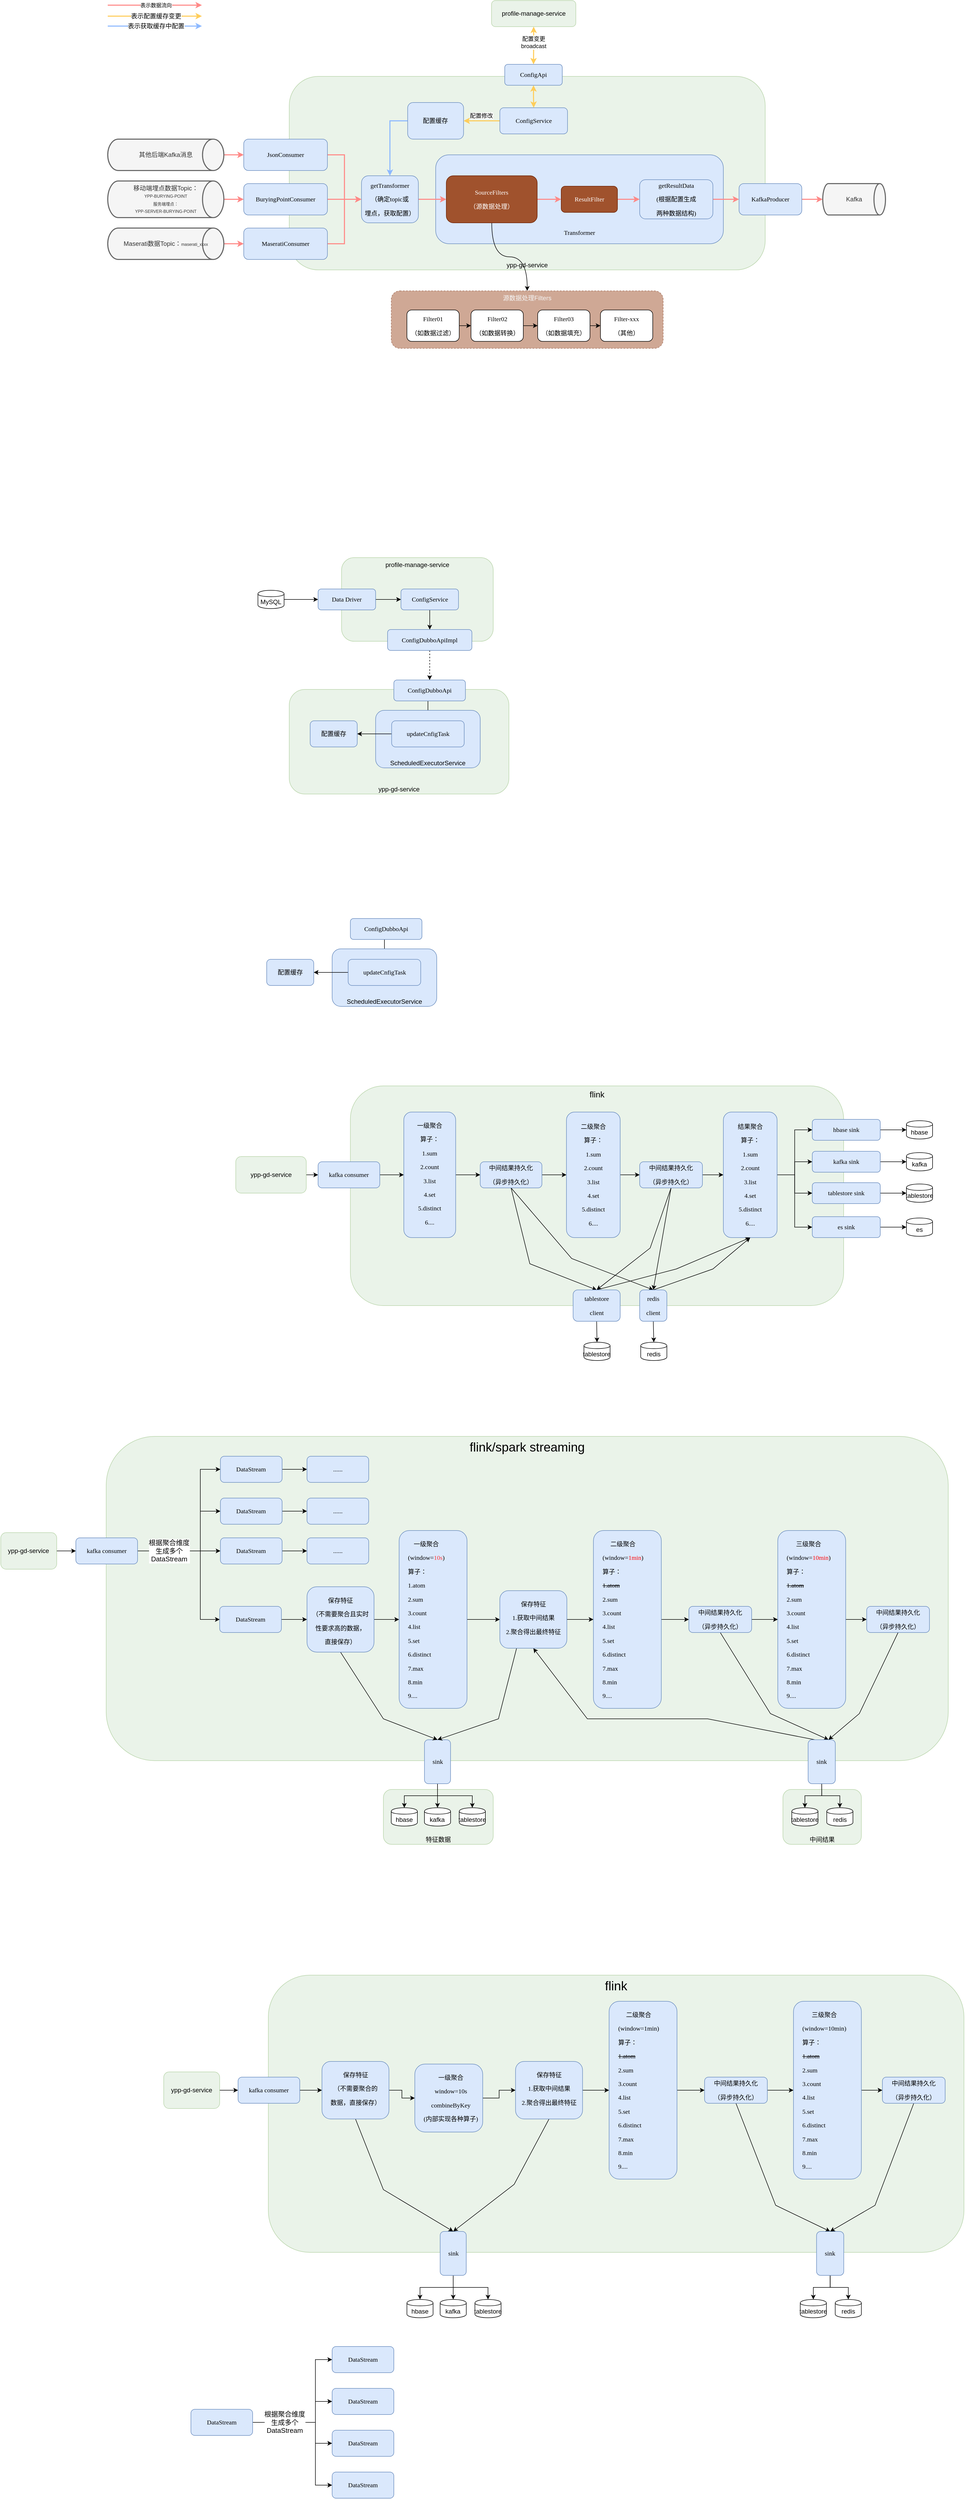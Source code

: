 <mxfile version="13.10.0" type="github">
  <diagram id="BkpU10VribQ9wAvCWP1K" name="Page-1">
    <mxGraphModel dx="2705" dy="2028" grid="1" gridSize="10" guides="1" tooltips="1" connect="1" arrows="1" fold="1" page="1" pageScale="1" pageWidth="827" pageHeight="1169" math="0" shadow="0">
      <root>
        <mxCell id="0" />
        <mxCell id="1" parent="0" />
        <mxCell id="Nu2YfgKLwGlVI7KmHfU8-128" value="中间结果" style="rounded=1;whiteSpace=wrap;html=1;align=center;fillColor=#d5e8d4;strokeColor=#82b366;opacity=50;verticalAlign=bottom;" vertex="1" parent="1">
          <mxGeometry x="823.87" y="2975" width="150" height="105" as="geometry" />
        </mxCell>
        <mxCell id="Nu2YfgKLwGlVI7KmHfU8-127" value="&lt;div&gt;特征数据&lt;/div&gt;" style="rounded=1;whiteSpace=wrap;html=1;align=center;fillColor=#d5e8d4;strokeColor=#82b366;opacity=50;verticalAlign=bottom;" vertex="1" parent="1">
          <mxGeometry x="60" y="2975" width="210" height="105" as="geometry" />
        </mxCell>
        <mxCell id="NTSCA3tsp65PEvh5jDiG-1" value="&lt;div&gt;ypp-gd-service&lt;/div&gt;" style="rounded=1;whiteSpace=wrap;html=1;align=center;fillColor=#d5e8d4;strokeColor=#82b366;opacity=50;verticalAlign=bottom;" parent="1" vertex="1">
          <mxGeometry x="-120" y="-300" width="910" height="370" as="geometry" />
        </mxCell>
        <mxCell id="0pntIdnISpwvTxZDp8SC-1" value="&lt;pre style=&quot;font-family: &amp;quot;menlo&amp;quot; ; font-size: 9pt&quot;&gt;&lt;pre style=&quot;font-family: &amp;quot;menlo&amp;quot; ; font-size: 9pt&quot;&gt;&lt;pre style=&quot;font-family: &amp;quot;menlo&amp;quot; ; font-size: 9pt&quot;&gt;&lt;pre style=&quot;font-size: 9pt ; font-family: &amp;quot;menlo&amp;quot;&quot;&gt;&lt;pre style=&quot;font-size: 9pt ; font-family: &amp;quot;menlo&amp;quot;&quot;&gt;Transformer&lt;/pre&gt;&lt;/pre&gt;&lt;/pre&gt;&lt;/pre&gt;&lt;/pre&gt;" style="rounded=1;whiteSpace=wrap;html=1;fillColor=#DAE8FC;strokeColor=#6C8EBF;verticalAlign=bottom;" parent="1" vertex="1">
          <mxGeometry x="160" y="-150" width="550" height="170" as="geometry" />
        </mxCell>
        <mxCell id="NTSCA3tsp65PEvh5jDiG-5" value="" style="edgeStyle=orthogonalEdgeStyle;rounded=0;orthogonalLoop=1;jettySize=auto;html=1;entryX=0;entryY=0.5;entryDx=0;entryDy=0;strokeColor=#FF8987;strokeWidth=2;" parent="1" source="NTSCA3tsp65PEvh5jDiG-6" target="NTSCA3tsp65PEvh5jDiG-8" edge="1">
          <mxGeometry relative="1" as="geometry">
            <mxPoint x="-187" y="-65" as="targetPoint" />
          </mxGeometry>
        </mxCell>
        <mxCell id="NTSCA3tsp65PEvh5jDiG-6" value="移动端埋点数据Topic：&lt;br&gt;&lt;font style=&quot;font-size: 8px&quot;&gt;YPP-BURYING-POINT&lt;br&gt;服务端埋点：&lt;br&gt;YPP-SERVER-BURYING-POINT&lt;/font&gt;" style="strokeWidth=2;html=1;shape=mxgraph.flowchart.direct_data;whiteSpace=wrap;fillColor=#f5f5f5;strokeColor=#666666;fontColor=#333333;" parent="1" vertex="1">
          <mxGeometry x="-467" y="-100" width="222" height="70" as="geometry" />
        </mxCell>
        <mxCell id="mEc6UH-tQDYZab6a8l2p-1" style="edgeStyle=orthogonalEdgeStyle;rounded=0;orthogonalLoop=1;jettySize=auto;html=1;exitX=1;exitY=0.5;exitDx=0;exitDy=0;entryX=0;entryY=0.5;entryDx=0;entryDy=0;strokeColor=#FF8987;strokeWidth=2;" parent="1" source="NTSCA3tsp65PEvh5jDiG-8" target="NTSCA3tsp65PEvh5jDiG-145" edge="1">
          <mxGeometry relative="1" as="geometry" />
        </mxCell>
        <mxCell id="NTSCA3tsp65PEvh5jDiG-8" value="&lt;pre style=&quot;font-family: &amp;#34;menlo&amp;#34; ; font-size: 9pt&quot;&gt;&lt;pre style=&quot;font-family: &amp;#34;menlo&amp;#34; ; font-size: 9pt&quot;&gt;&lt;pre style=&quot;font-family: &amp;#34;menlo&amp;#34; ; font-size: 9pt&quot;&gt;&lt;pre style=&quot;font-size: 9pt ; font-family: &amp;#34;menlo&amp;#34;&quot;&gt;BuryingPointConsumer&lt;/pre&gt;&lt;/pre&gt;&lt;/pre&gt;&lt;/pre&gt;" style="rounded=1;whiteSpace=wrap;html=1;fillColor=#dae8fc;strokeColor=#6c8ebf;" parent="1" vertex="1">
          <mxGeometry x="-207" y="-95" width="160" height="60" as="geometry" />
        </mxCell>
        <mxCell id="NTSCA3tsp65PEvh5jDiG-90" value="" style="edgeStyle=orthogonalEdgeStyle;rounded=0;orthogonalLoop=1;jettySize=auto;html=1;entryX=0;entryY=0.5;entryDx=0;entryDy=0;strokeColor=#FF8987;strokeWidth=2;" parent="1" source="NTSCA3tsp65PEvh5jDiG-91" target="NTSCA3tsp65PEvh5jDiG-92" edge="1">
          <mxGeometry relative="1" as="geometry">
            <mxPoint x="-167" y="70" as="targetPoint" />
          </mxGeometry>
        </mxCell>
        <mxCell id="NTSCA3tsp65PEvh5jDiG-91" value="Maserati数据Topic：&lt;span style=&quot;font-size: 8px&quot;&gt;maserati_xxxx&lt;/span&gt;" style="strokeWidth=2;html=1;shape=mxgraph.flowchart.direct_data;whiteSpace=wrap;fillColor=#f5f5f5;strokeColor=#666666;fontColor=#333333;" parent="1" vertex="1">
          <mxGeometry x="-467" y="-10" width="222" height="60" as="geometry" />
        </mxCell>
        <mxCell id="NTSCA3tsp65PEvh5jDiG-108" style="edgeStyle=orthogonalEdgeStyle;rounded=0;orthogonalLoop=1;jettySize=auto;html=1;exitX=1;exitY=0.5;exitDx=0;exitDy=0;entryX=0;entryY=0.5;entryDx=0;entryDy=0;startArrow=none;startFill=0;strokeColor=#FF8987;strokeWidth=2;" parent="1" source="NTSCA3tsp65PEvh5jDiG-92" target="NTSCA3tsp65PEvh5jDiG-145" edge="1">
          <mxGeometry relative="1" as="geometry">
            <mxPoint x="12.5" y="70" as="targetPoint" />
          </mxGeometry>
        </mxCell>
        <mxCell id="NTSCA3tsp65PEvh5jDiG-92" value="&lt;pre style=&quot;font-family: &amp;#34;menlo&amp;#34; ; font-size: 9pt&quot;&gt;&lt;pre style=&quot;font-family: &amp;#34;menlo&amp;#34; ; font-size: 9pt&quot;&gt;&lt;pre style=&quot;font-family: &amp;#34;menlo&amp;#34; ; font-size: 9pt&quot;&gt;&lt;pre style=&quot;font-size: 9pt ; font-family: &amp;#34;menlo&amp;#34;&quot;&gt;MaseratiConsumer&lt;/pre&gt;&lt;/pre&gt;&lt;/pre&gt;&lt;/pre&gt;" style="rounded=1;whiteSpace=wrap;html=1;fillColor=#dae8fc;strokeColor=#6c8ebf;" parent="1" vertex="1">
          <mxGeometry x="-207" y="-10" width="160" height="60" as="geometry" />
        </mxCell>
        <mxCell id="NTSCA3tsp65PEvh5jDiG-96" style="edgeStyle=orthogonalEdgeStyle;rounded=0;orthogonalLoop=1;jettySize=auto;html=1;exitX=0.5;exitY=1;exitDx=0;exitDy=0;entryX=0.5;entryY=0;entryDx=0;entryDy=0;startArrow=classic;startFill=1;strokeColor=#FFCD5A;strokeWidth=2;" parent="1" source="NTSCA3tsp65PEvh5jDiG-94" target="NTSCA3tsp65PEvh5jDiG-95" edge="1">
          <mxGeometry relative="1" as="geometry" />
        </mxCell>
        <mxCell id="NTSCA3tsp65PEvh5jDiG-97" value="配置变更&lt;br&gt;broadcast" style="edgeLabel;html=1;align=center;verticalAlign=middle;resizable=0;points=[];" parent="NTSCA3tsp65PEvh5jDiG-96" vertex="1" connectable="0">
          <mxGeometry x="0.156" y="-1" relative="1" as="geometry">
            <mxPoint x="1" y="-12" as="offset" />
          </mxGeometry>
        </mxCell>
        <mxCell id="NTSCA3tsp65PEvh5jDiG-94" value="&lt;div&gt;profile-manage-service&lt;/div&gt;" style="rounded=1;whiteSpace=wrap;html=1;align=center;fillColor=#d5e8d4;strokeColor=#82b366;opacity=50;" parent="1" vertex="1">
          <mxGeometry x="266.72" y="-445" width="161.25" height="50" as="geometry" />
        </mxCell>
        <mxCell id="NTSCA3tsp65PEvh5jDiG-101" style="edgeStyle=orthogonalEdgeStyle;rounded=0;orthogonalLoop=1;jettySize=auto;html=1;exitX=0.5;exitY=1;exitDx=0;exitDy=0;startArrow=classic;startFill=1;strokeColor=#FFCD5A;strokeWidth=2;" parent="1" source="NTSCA3tsp65PEvh5jDiG-95" target="NTSCA3tsp65PEvh5jDiG-99" edge="1">
          <mxGeometry relative="1" as="geometry" />
        </mxCell>
        <mxCell id="NTSCA3tsp65PEvh5jDiG-95" value="&lt;pre style=&quot;font-family: &amp;#34;menlo&amp;#34; ; font-size: 9pt&quot;&gt;&lt;pre style=&quot;font-family: &amp;#34;menlo&amp;#34; ; font-size: 9pt&quot;&gt;&lt;pre style=&quot;font-family: &amp;#34;menlo&amp;#34; ; font-size: 9pt&quot;&gt;&lt;pre style=&quot;font-size: 9pt ; font-family: &amp;#34;menlo&amp;#34;&quot;&gt;ConfigApi&lt;/pre&gt;&lt;/pre&gt;&lt;/pre&gt;&lt;/pre&gt;" style="rounded=1;whiteSpace=wrap;html=1;fillColor=#dae8fc;strokeColor=#6c8ebf;" parent="1" vertex="1">
          <mxGeometry x="292.03" y="-323" width="110" height="40" as="geometry" />
        </mxCell>
        <mxCell id="NTSCA3tsp65PEvh5jDiG-161" style="edgeStyle=orthogonalEdgeStyle;rounded=0;orthogonalLoop=1;jettySize=auto;html=1;exitX=0;exitY=0.5;exitDx=0;exitDy=0;entryX=0.5;entryY=0;entryDx=0;entryDy=0;startArrow=none;startFill=0;fillColor=#1ba1e2;strokeWidth=2;strokeColor=#8DB9FF;" parent="1" source="NTSCA3tsp65PEvh5jDiG-98" target="NTSCA3tsp65PEvh5jDiG-145" edge="1">
          <mxGeometry relative="1" as="geometry">
            <Array as="points">
              <mxPoint x="73" y="-215" />
            </Array>
          </mxGeometry>
        </mxCell>
        <mxCell id="NTSCA3tsp65PEvh5jDiG-98" value="&lt;pre style=&quot;font-family: &amp;#34;menlo&amp;#34; ; font-size: 9pt&quot;&gt;&lt;pre style=&quot;font-family: &amp;#34;menlo&amp;#34; ; font-size: 9pt&quot;&gt;&lt;pre style=&quot;font-family: &amp;#34;menlo&amp;#34; ; font-size: 9pt&quot;&gt;&lt;pre style=&quot;font-size: 9pt ; font-family: &amp;#34;menlo&amp;#34;&quot;&gt;配置缓存&lt;/pre&gt;&lt;/pre&gt;&lt;/pre&gt;&lt;/pre&gt;" style="rounded=1;whiteSpace=wrap;html=1;fillColor=#dae8fc;strokeColor=#6c8ebf;" parent="1" vertex="1">
          <mxGeometry x="106.41" y="-250" width="106.88" height="70" as="geometry" />
        </mxCell>
        <mxCell id="NTSCA3tsp65PEvh5jDiG-157" style="edgeStyle=orthogonalEdgeStyle;rounded=0;orthogonalLoop=1;jettySize=auto;html=1;exitX=0;exitY=0.5;exitDx=0;exitDy=0;entryX=1;entryY=0.5;entryDx=0;entryDy=0;startArrow=none;startFill=0;strokeColor=#FFCD5A;strokeWidth=2;" parent="1" source="NTSCA3tsp65PEvh5jDiG-99" target="NTSCA3tsp65PEvh5jDiG-98" edge="1">
          <mxGeometry relative="1" as="geometry" />
        </mxCell>
        <mxCell id="NTSCA3tsp65PEvh5jDiG-160" value="配置修改" style="edgeLabel;html=1;align=center;verticalAlign=middle;resizable=0;points=[];" parent="NTSCA3tsp65PEvh5jDiG-157" vertex="1" connectable="0">
          <mxGeometry x="0.02" y="2" relative="1" as="geometry">
            <mxPoint y="-12" as="offset" />
          </mxGeometry>
        </mxCell>
        <mxCell id="NTSCA3tsp65PEvh5jDiG-99" value="&lt;pre style=&quot;font-family: &amp;#34;menlo&amp;#34; ; font-size: 9pt&quot;&gt;&lt;pre style=&quot;font-family: &amp;#34;menlo&amp;#34; ; font-size: 9pt&quot;&gt;&lt;pre style=&quot;font-family: &amp;#34;menlo&amp;#34; ; font-size: 9pt&quot;&gt;&lt;pre style=&quot;font-size: 9pt ; font-family: &amp;#34;menlo&amp;#34;&quot;&gt;ConfigService&lt;/pre&gt;&lt;/pre&gt;&lt;/pre&gt;&lt;/pre&gt;" style="rounded=1;whiteSpace=wrap;html=1;fillColor=#dae8fc;strokeColor=#6c8ebf;" parent="1" vertex="1">
          <mxGeometry x="282.66" y="-240" width="129.38" height="50" as="geometry" />
        </mxCell>
        <mxCell id="NTSCA3tsp65PEvh5jDiG-122" style="edgeStyle=orthogonalEdgeStyle;rounded=0;orthogonalLoop=1;jettySize=auto;html=1;exitX=1;exitY=0.5;exitDx=0;exitDy=0;entryX=0;entryY=0.5;entryDx=0;entryDy=0;startArrow=none;startFill=0;strokeColor=#FF8987;strokeWidth=2;" parent="1" source="NTSCA3tsp65PEvh5jDiG-118" target="NTSCA3tsp65PEvh5jDiG-119" edge="1">
          <mxGeometry relative="1" as="geometry" />
        </mxCell>
        <mxCell id="NTSCA3tsp65PEvh5jDiG-118" value="&lt;pre style=&quot;font-family: &amp;#34;menlo&amp;#34; ; font-size: 9pt&quot;&gt;&lt;pre style=&quot;font-family: &amp;#34;menlo&amp;#34; ; font-size: 9pt&quot;&gt;&lt;pre style=&quot;font-family: &amp;#34;menlo&amp;#34; ; font-size: 9pt&quot;&gt;&lt;pre style=&quot;font-size: 9pt ; font-family: &amp;#34;menlo&amp;#34;&quot;&gt;getResultData&lt;/pre&gt;&lt;pre style=&quot;font-size: 9pt ; font-family: &amp;#34;menlo&amp;#34;&quot;&gt;(根据配置生成&lt;/pre&gt;&lt;pre style=&quot;font-size: 9pt ; font-family: &amp;#34;menlo&amp;#34;&quot;&gt;两种数据结构)&lt;/pre&gt;&lt;/pre&gt;&lt;/pre&gt;&lt;/pre&gt;" style="rounded=1;whiteSpace=wrap;html=1;fillColor=#dae8fc;strokeColor=#6c8ebf;" parent="1" vertex="1">
          <mxGeometry x="550" y="-102.5" width="140" height="75" as="geometry" />
        </mxCell>
        <mxCell id="NTSCA3tsp65PEvh5jDiG-121" style="edgeStyle=orthogonalEdgeStyle;rounded=0;orthogonalLoop=1;jettySize=auto;html=1;exitX=1;exitY=0.5;exitDx=0;exitDy=0;entryX=0;entryY=0.5;entryDx=0;entryDy=0;entryPerimeter=0;startArrow=none;startFill=0;strokeColor=#FF8987;strokeWidth=2;" parent="1" source="NTSCA3tsp65PEvh5jDiG-119" target="NTSCA3tsp65PEvh5jDiG-120" edge="1">
          <mxGeometry relative="1" as="geometry" />
        </mxCell>
        <mxCell id="NTSCA3tsp65PEvh5jDiG-119" value="&lt;pre style=&quot;font-family: &amp;#34;menlo&amp;#34; ; font-size: 9pt&quot;&gt;&lt;pre style=&quot;font-family: &amp;#34;menlo&amp;#34; ; font-size: 9pt&quot;&gt;&lt;pre style=&quot;font-family: &amp;#34;menlo&amp;#34; ; font-size: 9pt&quot;&gt;&lt;pre style=&quot;font-size: 9pt ; font-family: &amp;#34;menlo&amp;#34;&quot;&gt;KafkaProducer&lt;/pre&gt;&lt;/pre&gt;&lt;/pre&gt;&lt;/pre&gt;" style="rounded=1;whiteSpace=wrap;html=1;fillColor=#dae8fc;strokeColor=#6c8ebf;" parent="1" vertex="1">
          <mxGeometry x="740" y="-95" width="120" height="60" as="geometry" />
        </mxCell>
        <mxCell id="NTSCA3tsp65PEvh5jDiG-120" value="Kafka" style="strokeWidth=2;html=1;shape=mxgraph.flowchart.direct_data;whiteSpace=wrap;fillColor=#f5f5f5;strokeColor=#666666;fontColor=#333333;" parent="1" vertex="1">
          <mxGeometry x="900" y="-95" width="120" height="60" as="geometry" />
        </mxCell>
        <mxCell id="NTSCA3tsp65PEvh5jDiG-124" value="&lt;span style=&quot;color: rgb(245 , 245 , 245)&quot;&gt;源数据处理Filters&lt;/span&gt;" style="rounded=1;whiteSpace=wrap;html=1;align=center;dashed=1;fillColor=#a0522d;strokeColor=#6D1F00;opacity=50;fontColor=#ffffff;horizontal=1;verticalAlign=top;" parent="1" vertex="1">
          <mxGeometry x="75" y="110" width="520" height="110" as="geometry" />
        </mxCell>
        <mxCell id="NTSCA3tsp65PEvh5jDiG-127" value="" style="edgeStyle=orthogonalEdgeStyle;curved=1;rounded=0;orthogonalLoop=1;jettySize=auto;html=1;fillColor=#FF6666;" parent="1" source="NTSCA3tsp65PEvh5jDiG-128" target="NTSCA3tsp65PEvh5jDiG-130" edge="1">
          <mxGeometry relative="1" as="geometry" />
        </mxCell>
        <mxCell id="NTSCA3tsp65PEvh5jDiG-128" value="&lt;pre style=&quot;font-family: &amp;#34;menlo&amp;#34; ; font-size: 9pt&quot;&gt;&lt;pre style=&quot;font-family: &amp;#34;menlo&amp;#34; ; font-size: 9pt&quot;&gt;&lt;pre style=&quot;font-family: &amp;#34;menlo&amp;#34; ; font-size: 9pt&quot;&gt;&lt;pre style=&quot;font-size: 9pt ; font-family: &amp;#34;menlo&amp;#34;&quot;&gt;Filter01&lt;/pre&gt;&lt;pre style=&quot;font-size: 9pt ; font-family: &amp;#34;menlo&amp;#34;&quot;&gt;（如数据过滤）&lt;/pre&gt;&lt;/pre&gt;&lt;/pre&gt;&lt;/pre&gt;" style="rounded=1;whiteSpace=wrap;html=1;" parent="1" vertex="1">
          <mxGeometry x="105" y="146.63" width="100" height="60" as="geometry" />
        </mxCell>
        <mxCell id="NTSCA3tsp65PEvh5jDiG-129" value="" style="edgeStyle=orthogonalEdgeStyle;curved=1;rounded=0;orthogonalLoop=1;jettySize=auto;html=1;fillColor=#FF6666;" parent="1" source="NTSCA3tsp65PEvh5jDiG-130" target="NTSCA3tsp65PEvh5jDiG-132" edge="1">
          <mxGeometry relative="1" as="geometry" />
        </mxCell>
        <mxCell id="NTSCA3tsp65PEvh5jDiG-130" value="&lt;pre style=&quot;font-family: &amp;#34;menlo&amp;#34; ; font-size: 9pt&quot;&gt;&lt;pre style=&quot;font-family: &amp;#34;menlo&amp;#34; ; font-size: 9pt&quot;&gt;&lt;pre style=&quot;font-family: &amp;#34;menlo&amp;#34; ; font-size: 9pt&quot;&gt;&lt;pre style=&quot;font-size: 9pt ; font-family: &amp;#34;menlo&amp;#34;&quot;&gt;Filter02&lt;/pre&gt;&lt;pre style=&quot;font-size: 9pt ; font-family: &amp;#34;menlo&amp;#34;&quot;&gt;（如数据转换）&lt;/pre&gt;&lt;/pre&gt;&lt;/pre&gt;&lt;/pre&gt;" style="rounded=1;whiteSpace=wrap;html=1;" parent="1" vertex="1">
          <mxGeometry x="227.5" y="146.63" width="100" height="60" as="geometry" />
        </mxCell>
        <mxCell id="NTSCA3tsp65PEvh5jDiG-131" value="" style="edgeStyle=orthogonalEdgeStyle;curved=1;rounded=0;orthogonalLoop=1;jettySize=auto;html=1;fillColor=#FF6666;" parent="1" source="NTSCA3tsp65PEvh5jDiG-132" target="NTSCA3tsp65PEvh5jDiG-133" edge="1">
          <mxGeometry relative="1" as="geometry" />
        </mxCell>
        <mxCell id="NTSCA3tsp65PEvh5jDiG-132" value="&lt;pre style=&quot;font-family: &amp;#34;menlo&amp;#34; ; font-size: 9pt&quot;&gt;&lt;pre style=&quot;font-family: &amp;#34;menlo&amp;#34; ; font-size: 9pt&quot;&gt;&lt;pre style=&quot;font-family: &amp;#34;menlo&amp;#34; ; font-size: 9pt&quot;&gt;&lt;pre style=&quot;font-size: 9pt ; font-family: &amp;#34;menlo&amp;#34;&quot;&gt;Filter03&lt;/pre&gt;&lt;pre style=&quot;font-size: 9pt ; font-family: &amp;#34;menlo&amp;#34;&quot;&gt;（如数据填充）&lt;/pre&gt;&lt;/pre&gt;&lt;/pre&gt;&lt;/pre&gt;" style="rounded=1;whiteSpace=wrap;html=1;" parent="1" vertex="1">
          <mxGeometry x="355" y="146.63" width="100" height="60" as="geometry" />
        </mxCell>
        <mxCell id="NTSCA3tsp65PEvh5jDiG-133" value="&lt;pre style=&quot;font-family: &amp;#34;menlo&amp;#34; ; font-size: 9pt&quot;&gt;&lt;pre style=&quot;font-family: &amp;#34;menlo&amp;#34; ; font-size: 9pt&quot;&gt;&lt;pre style=&quot;font-family: &amp;#34;menlo&amp;#34; ; font-size: 9pt&quot;&gt;&lt;pre style=&quot;font-size: 9pt ; font-family: &amp;#34;menlo&amp;#34;&quot;&gt;Filter-xxx&lt;/pre&gt;&lt;pre style=&quot;font-size: 9pt ; font-family: &amp;#34;menlo&amp;#34;&quot;&gt;（其他）&lt;/pre&gt;&lt;/pre&gt;&lt;/pre&gt;&lt;/pre&gt;" style="rounded=1;whiteSpace=wrap;html=1;" parent="1" vertex="1">
          <mxGeometry x="475" y="146.63" width="100" height="60" as="geometry" />
        </mxCell>
        <mxCell id="NTSCA3tsp65PEvh5jDiG-144" style="edgeStyle=orthogonalEdgeStyle;rounded=0;orthogonalLoop=1;jettySize=auto;html=1;exitX=1;exitY=0.5;exitDx=0;exitDy=0;exitPerimeter=0;entryX=0;entryY=0.5;entryDx=0;entryDy=0;startArrow=none;startFill=0;strokeColor=#FF8987;strokeWidth=2;" parent="1" source="NTSCA3tsp65PEvh5jDiG-142" target="NTSCA3tsp65PEvh5jDiG-143" edge="1">
          <mxGeometry relative="1" as="geometry" />
        </mxCell>
        <mxCell id="NTSCA3tsp65PEvh5jDiG-142" value="其他后端Kafka消息" style="strokeWidth=2;html=1;shape=mxgraph.flowchart.direct_data;whiteSpace=wrap;fillColor=#f5f5f5;strokeColor=#666666;fontColor=#333333;" parent="1" vertex="1">
          <mxGeometry x="-467" y="-180" width="222" height="60" as="geometry" />
        </mxCell>
        <mxCell id="NTSCA3tsp65PEvh5jDiG-146" style="edgeStyle=orthogonalEdgeStyle;rounded=0;orthogonalLoop=1;jettySize=auto;html=1;exitX=1;exitY=0.5;exitDx=0;exitDy=0;entryX=0;entryY=0.5;entryDx=0;entryDy=0;startArrow=none;startFill=0;strokeColor=#FF8987;strokeWidth=2;" parent="1" source="NTSCA3tsp65PEvh5jDiG-143" target="NTSCA3tsp65PEvh5jDiG-145" edge="1">
          <mxGeometry relative="1" as="geometry" />
        </mxCell>
        <mxCell id="NTSCA3tsp65PEvh5jDiG-143" value="&lt;pre style=&quot;font-family: &amp;#34;menlo&amp;#34; ; font-size: 9pt&quot;&gt;&lt;pre style=&quot;font-family: &amp;#34;menlo&amp;#34; ; font-size: 9pt&quot;&gt;&lt;pre style=&quot;font-family: &amp;#34;menlo&amp;#34; ; font-size: 9pt&quot;&gt;&lt;pre style=&quot;font-size: 9pt ; font-family: &amp;#34;menlo&amp;#34;&quot;&gt;JsonConsumer&lt;/pre&gt;&lt;/pre&gt;&lt;/pre&gt;&lt;/pre&gt;" style="rounded=1;whiteSpace=wrap;html=1;fillColor=#dae8fc;strokeColor=#6c8ebf;" parent="1" vertex="1">
          <mxGeometry x="-207" y="-180" width="160" height="60" as="geometry" />
        </mxCell>
        <mxCell id="NTSCA3tsp65PEvh5jDiG-149" style="edgeStyle=orthogonalEdgeStyle;rounded=0;orthogonalLoop=1;jettySize=auto;html=1;exitX=1;exitY=0.5;exitDx=0;exitDy=0;entryX=0;entryY=0.5;entryDx=0;entryDy=0;startArrow=none;startFill=0;strokeColor=#FF8987;strokeWidth=2;" parent="1" source="NTSCA3tsp65PEvh5jDiG-145" target="NTSCA3tsp65PEvh5jDiG-147" edge="1">
          <mxGeometry relative="1" as="geometry" />
        </mxCell>
        <mxCell id="NTSCA3tsp65PEvh5jDiG-145" value="&lt;pre style=&quot;font-family: &amp;#34;menlo&amp;#34; ; font-size: 9pt&quot;&gt;&lt;pre style=&quot;font-family: &amp;#34;menlo&amp;#34; ; font-size: 9pt&quot;&gt;&lt;pre style=&quot;font-family: &amp;#34;menlo&amp;#34; ; font-size: 9pt&quot;&gt;&lt;pre style=&quot;font-size: 9pt ; font-family: &amp;#34;menlo&amp;#34;&quot;&gt;getTransformer&lt;/pre&gt;&lt;pre style=&quot;font-size: 9pt ; font-family: &amp;#34;menlo&amp;#34;&quot;&gt;（确定topic或&lt;/pre&gt;&lt;pre style=&quot;font-size: 9pt ; font-family: &amp;#34;menlo&amp;#34;&quot;&gt;埋点，获取配置）&lt;/pre&gt;&lt;/pre&gt;&lt;/pre&gt;&lt;/pre&gt;" style="rounded=1;whiteSpace=wrap;html=1;fillColor=#DAE8FC;strokeColor=#6C8EBF;" parent="1" vertex="1">
          <mxGeometry x="18.13" y="-110" width="108.75" height="90" as="geometry" />
        </mxCell>
        <mxCell id="NTSCA3tsp65PEvh5jDiG-152" style="edgeStyle=orthogonalEdgeStyle;rounded=0;orthogonalLoop=1;jettySize=auto;html=1;exitX=1;exitY=0.5;exitDx=0;exitDy=0;entryX=0;entryY=0.5;entryDx=0;entryDy=0;startArrow=none;startFill=0;strokeColor=#FF8987;strokeWidth=2;" parent="1" source="NTSCA3tsp65PEvh5jDiG-147" target="NTSCA3tsp65PEvh5jDiG-175" edge="1">
          <mxGeometry relative="1" as="geometry" />
        </mxCell>
        <mxCell id="0pntIdnISpwvTxZDp8SC-2" style="edgeStyle=orthogonalEdgeStyle;rounded=0;orthogonalLoop=1;jettySize=auto;html=1;exitX=0.5;exitY=1;exitDx=0;exitDy=0;entryX=0.5;entryY=0;entryDx=0;entryDy=0;fontColor=#000000;curved=1;" parent="1" source="NTSCA3tsp65PEvh5jDiG-147" target="NTSCA3tsp65PEvh5jDiG-124" edge="1">
          <mxGeometry relative="1" as="geometry" />
        </mxCell>
        <mxCell id="NTSCA3tsp65PEvh5jDiG-147" value="&lt;pre style=&quot;font-family: &amp;#34;menlo&amp;#34; ; font-size: 9pt&quot;&gt;&lt;pre style=&quot;font-family: &amp;#34;menlo&amp;#34; ; font-size: 9pt&quot;&gt;&lt;pre style=&quot;font-family: &amp;#34;menlo&amp;#34; ; font-size: 9pt&quot;&gt;&lt;pre style=&quot;font-size: 9pt ; font-family: &amp;#34;menlo&amp;#34;&quot;&gt;&lt;pre style=&quot;font-size: 9pt ; font-family: &amp;#34;menlo&amp;#34;&quot;&gt;SourceFilters&lt;/pre&gt;&lt;/pre&gt;&lt;pre style=&quot;font-size: 9pt ; font-family: &amp;#34;menlo&amp;#34;&quot;&gt;&lt;pre style=&quot;font-size: 9pt ; font-family: &amp;#34;menlo&amp;#34;&quot;&gt;（源数据处理）&lt;/pre&gt;&lt;/pre&gt;&lt;/pre&gt;&lt;/pre&gt;&lt;/pre&gt;" style="rounded=1;whiteSpace=wrap;html=1;fillColor=#a0522d;strokeColor=#6D1F00;fontColor=#ffffff;" parent="1" vertex="1">
          <mxGeometry x="180.31" y="-110" width="173.75" height="90" as="geometry" />
        </mxCell>
        <mxCell id="NTSCA3tsp65PEvh5jDiG-174" style="edgeStyle=orthogonalEdgeStyle;rounded=0;orthogonalLoop=1;jettySize=auto;html=1;exitX=1;exitY=0.5;exitDx=0;exitDy=0;entryX=0;entryY=0.5;entryDx=0;entryDy=0;startArrow=none;startFill=0;strokeColor=#FF8987;strokeWidth=2;" parent="1" source="NTSCA3tsp65PEvh5jDiG-175" target="NTSCA3tsp65PEvh5jDiG-118" edge="1">
          <mxGeometry relative="1" as="geometry">
            <mxPoint x="1194.12" y="275" as="targetPoint" />
          </mxGeometry>
        </mxCell>
        <mxCell id="NTSCA3tsp65PEvh5jDiG-175" value="&lt;pre style=&quot;font-family: &amp;#34;menlo&amp;#34; ; font-size: 9pt&quot;&gt;&lt;pre style=&quot;font-family: &amp;#34;menlo&amp;#34; ; font-size: 9pt&quot;&gt;&lt;pre style=&quot;font-family: &amp;#34;menlo&amp;#34; ; font-size: 9pt&quot;&gt;&lt;pre style=&quot;font-size: 9pt ; font-family: &amp;#34;menlo&amp;#34;&quot;&gt;&lt;pre style=&quot;font-size: 9pt ; font-family: &amp;#34;menlo&amp;#34;&quot;&gt;&lt;pre style=&quot;font-size: 9pt ; font-family: &amp;#34;menlo&amp;#34;&quot;&gt;ResultFilter&lt;/pre&gt;&lt;/pre&gt;&lt;/pre&gt;&lt;/pre&gt;&lt;/pre&gt;&lt;/pre&gt;" style="rounded=1;whiteSpace=wrap;html=1;fillColor=#a0522d;strokeColor=#6D1F00;fontColor=#ffffff;" parent="1" vertex="1">
          <mxGeometry x="400" y="-90" width="107.5" height="50" as="geometry" />
        </mxCell>
        <mxCell id="mEc6UH-tQDYZab6a8l2p-10" value="" style="endArrow=classic;html=1;fillColor=#ff8987;strokeColor=#ff8987;strokeWidth=2;" parent="1" edge="1">
          <mxGeometry width="50" height="50" relative="1" as="geometry">
            <mxPoint x="-467" y="-436.18" as="sourcePoint" />
            <mxPoint x="-287" y="-436.18" as="targetPoint" />
          </mxGeometry>
        </mxCell>
        <mxCell id="mEc6UH-tQDYZab6a8l2p-11" value="&lt;font style=&quot;font-size: 10px&quot;&gt;表示数据流向&lt;/font&gt;" style="text;html=1;align=center;verticalAlign=middle;resizable=0;points=[];labelBackgroundColor=#ffffff;childText;" parent="mEc6UH-tQDYZab6a8l2p-10" vertex="1" connectable="0">
          <mxGeometry x="0.071" y="-1" relative="1" as="geometry">
            <mxPoint x="-5" y="-1" as="offset" />
          </mxGeometry>
        </mxCell>
        <mxCell id="mEc6UH-tQDYZab6a8l2p-12" value="" style="endArrow=classic;html=1;fillColor=#8db9ff;strokeColor=#8db9ff;strokeWidth=2;" parent="1" edge="1">
          <mxGeometry width="50" height="50" relative="1" as="geometry">
            <mxPoint x="-467" y="-396.18" as="sourcePoint" />
            <mxPoint x="-287" y="-396.18" as="targetPoint" />
          </mxGeometry>
        </mxCell>
        <mxCell id="mEc6UH-tQDYZab6a8l2p-13" value="表示获取缓存中配置" style="text;html=1;align=center;verticalAlign=middle;resizable=0;points=[];labelBackgroundColor=#ffffff;childText;" parent="mEc6UH-tQDYZab6a8l2p-12" vertex="1" connectable="0">
          <mxGeometry x="0.071" y="-1" relative="1" as="geometry">
            <mxPoint x="-5" y="-1" as="offset" />
          </mxGeometry>
        </mxCell>
        <mxCell id="mEc6UH-tQDYZab6a8l2p-14" value="" style="endArrow=classic;html=1;fillColor=#ffcd5a;strokeColor=#ffcd5a;strokeWidth=2;" parent="1" edge="1">
          <mxGeometry width="50" height="50" relative="1" as="geometry">
            <mxPoint x="-467" y="-415.18" as="sourcePoint" />
            <mxPoint x="-287" y="-415.18" as="targetPoint" />
          </mxGeometry>
        </mxCell>
        <mxCell id="mEc6UH-tQDYZab6a8l2p-15" value="表示配置缓存变更" style="text;html=1;align=center;verticalAlign=middle;resizable=0;points=[];labelBackgroundColor=#ffffff;childText;" parent="mEc6UH-tQDYZab6a8l2p-14" vertex="1" connectable="0">
          <mxGeometry x="0.071" y="-1" relative="1" as="geometry">
            <mxPoint x="-5" y="-1" as="offset" />
          </mxGeometry>
        </mxCell>
        <mxCell id="vPlbheOdX1lB_j9LoQlW-1" value="&lt;div&gt;ypp-gd-service&lt;/div&gt;" style="rounded=1;whiteSpace=wrap;html=1;align=center;fillColor=#d5e8d4;strokeColor=#82b366;opacity=50;verticalAlign=bottom;" parent="1" vertex="1">
          <mxGeometry x="-120" y="872" width="420" height="200" as="geometry" />
        </mxCell>
        <mxCell id="vPlbheOdX1lB_j9LoQlW-2" value="&lt;div&gt;profile-manage-service&lt;/div&gt;" style="rounded=1;whiteSpace=wrap;html=1;align=center;fillColor=#d5e8d4;strokeColor=#82b366;opacity=50;verticalAlign=top;" parent="1" vertex="1">
          <mxGeometry x="-20" y="620" width="290" height="160" as="geometry" />
        </mxCell>
        <mxCell id="vPlbheOdX1lB_j9LoQlW-16" style="edgeStyle=orthogonalEdgeStyle;rounded=0;orthogonalLoop=1;jettySize=auto;html=1;exitX=0.5;exitY=1;exitDx=0;exitDy=0;entryX=0.5;entryY=0;entryDx=0;entryDy=0;" parent="1" source="vPlbheOdX1lB_j9LoQlW-3" target="vPlbheOdX1lB_j9LoQlW-15" edge="1">
          <mxGeometry relative="1" as="geometry" />
        </mxCell>
        <mxCell id="vPlbheOdX1lB_j9LoQlW-3" value="&lt;pre style=&quot;font-family: &amp;#34;menlo&amp;#34; ; font-size: 9pt&quot;&gt;&lt;pre style=&quot;font-family: &amp;#34;menlo&amp;#34; ; font-size: 9pt&quot;&gt;&lt;pre style=&quot;font-family: &amp;#34;menlo&amp;#34; ; font-size: 9pt&quot;&gt;&lt;pre style=&quot;font-size: 9pt ; font-family: &amp;#34;menlo&amp;#34;&quot;&gt;&lt;pre style=&quot;font-size: 9pt ; font-family: &amp;#34;menlo&amp;#34;&quot;&gt;ConfigDubboApi&lt;/pre&gt;&lt;/pre&gt;&lt;/pre&gt;&lt;/pre&gt;&lt;/pre&gt;" style="rounded=1;whiteSpace=wrap;html=1;fillColor=#dae8fc;strokeColor=#6c8ebf;" parent="1" vertex="1">
          <mxGeometry x="80" y="854" width="136.87" height="40" as="geometry" />
        </mxCell>
        <mxCell id="vPlbheOdX1lB_j9LoQlW-12" style="edgeStyle=orthogonalEdgeStyle;rounded=0;orthogonalLoop=1;jettySize=auto;html=1;exitX=0.5;exitY=1;exitDx=0;exitDy=0;entryX=0.5;entryY=0;entryDx=0;entryDy=0;dashed=1;" parent="1" source="vPlbheOdX1lB_j9LoQlW-4" target="vPlbheOdX1lB_j9LoQlW-3" edge="1">
          <mxGeometry relative="1" as="geometry" />
        </mxCell>
        <mxCell id="vPlbheOdX1lB_j9LoQlW-4" value="&lt;pre style=&quot;font-family: &amp;#34;menlo&amp;#34; ; font-size: 9pt&quot;&gt;&lt;pre style=&quot;font-family: &amp;#34;menlo&amp;#34; ; font-size: 9pt&quot;&gt;&lt;pre style=&quot;font-family: &amp;#34;menlo&amp;#34; ; font-size: 9pt&quot;&gt;&lt;pre style=&quot;font-size: 9pt ; font-family: &amp;#34;menlo&amp;#34;&quot;&gt;ConfigDubboApiImpl&lt;/pre&gt;&lt;/pre&gt;&lt;/pre&gt;&lt;/pre&gt;" style="rounded=1;whiteSpace=wrap;html=1;fillColor=#dae8fc;strokeColor=#6c8ebf;" parent="1" vertex="1">
          <mxGeometry x="68" y="757.5" width="161.25" height="40" as="geometry" />
        </mxCell>
        <mxCell id="vPlbheOdX1lB_j9LoQlW-6" style="edgeStyle=orthogonalEdgeStyle;rounded=0;orthogonalLoop=1;jettySize=auto;html=1;exitX=1;exitY=0.5;exitDx=0;exitDy=0;entryX=0;entryY=0.5;entryDx=0;entryDy=0;" parent="1" source="vPlbheOdX1lB_j9LoQlW-5" target="vPlbheOdX1lB_j9LoQlW-9" edge="1">
          <mxGeometry relative="1" as="geometry" />
        </mxCell>
        <mxCell id="vPlbheOdX1lB_j9LoQlW-5" value="MySQL" style="shape=cylinder;whiteSpace=wrap;html=1;boundedLbl=1;backgroundOutline=1;" parent="1" vertex="1">
          <mxGeometry x="-179.85" y="682.5" width="50" height="35" as="geometry" />
        </mxCell>
        <mxCell id="vPlbheOdX1lB_j9LoQlW-11" style="edgeStyle=orthogonalEdgeStyle;rounded=0;orthogonalLoop=1;jettySize=auto;html=1;exitX=0.5;exitY=1;exitDx=0;exitDy=0;" parent="1" source="vPlbheOdX1lB_j9LoQlW-8" target="vPlbheOdX1lB_j9LoQlW-4" edge="1">
          <mxGeometry relative="1" as="geometry" />
        </mxCell>
        <mxCell id="vPlbheOdX1lB_j9LoQlW-8" value="&lt;pre style=&quot;font-family: &amp;#34;menlo&amp;#34; ; font-size: 9pt&quot;&gt;&lt;pre style=&quot;font-family: &amp;#34;menlo&amp;#34; ; font-size: 9pt&quot;&gt;&lt;pre style=&quot;font-family: &amp;#34;menlo&amp;#34; ; font-size: 9pt&quot;&gt;&lt;pre style=&quot;font-size: 9pt ; font-family: &amp;#34;menlo&amp;#34;&quot;&gt;ConfigService&lt;/pre&gt;&lt;/pre&gt;&lt;/pre&gt;&lt;/pre&gt;" style="rounded=1;whiteSpace=wrap;html=1;fillColor=#dae8fc;strokeColor=#6c8ebf;" parent="1" vertex="1">
          <mxGeometry x="93.63" y="680" width="110" height="40" as="geometry" />
        </mxCell>
        <mxCell id="vPlbheOdX1lB_j9LoQlW-10" style="edgeStyle=orthogonalEdgeStyle;rounded=0;orthogonalLoop=1;jettySize=auto;html=1;exitX=1;exitY=0.5;exitDx=0;exitDy=0;entryX=0;entryY=0.5;entryDx=0;entryDy=0;" parent="1" source="vPlbheOdX1lB_j9LoQlW-9" target="vPlbheOdX1lB_j9LoQlW-8" edge="1">
          <mxGeometry relative="1" as="geometry" />
        </mxCell>
        <mxCell id="vPlbheOdX1lB_j9LoQlW-9" value="&lt;pre style=&quot;font-family: &amp;#34;menlo&amp;#34; ; font-size: 9pt&quot;&gt;&lt;pre style=&quot;font-family: &amp;#34;menlo&amp;#34; ; font-size: 9pt&quot;&gt;&lt;pre style=&quot;font-family: &amp;#34;menlo&amp;#34; ; font-size: 9pt&quot;&gt;&lt;pre style=&quot;font-size: 9pt ; font-family: &amp;#34;menlo&amp;#34;&quot;&gt;Data Driver&lt;/pre&gt;&lt;/pre&gt;&lt;/pre&gt;&lt;/pre&gt;" style="rounded=1;whiteSpace=wrap;html=1;fillColor=#dae8fc;strokeColor=#6c8ebf;" parent="1" vertex="1">
          <mxGeometry x="-64.85" y="680" width="110" height="40" as="geometry" />
        </mxCell>
        <mxCell id="vPlbheOdX1lB_j9LoQlW-13" value="ScheduledExecutorService" style="rounded=1;whiteSpace=wrap;html=1;fillColor=#dae8fc;strokeColor=#6c8ebf;verticalAlign=bottom;" parent="1" vertex="1">
          <mxGeometry x="45.15" y="912" width="200" height="110" as="geometry" />
        </mxCell>
        <mxCell id="vPlbheOdX1lB_j9LoQlW-14" value="&lt;pre style=&quot;font-family: &amp;#34;menlo&amp;#34; ; font-size: 9pt&quot;&gt;&lt;pre style=&quot;font-family: &amp;#34;menlo&amp;#34; ; font-size: 9pt&quot;&gt;&lt;pre style=&quot;font-family: &amp;#34;menlo&amp;#34; ; font-size: 9pt&quot;&gt;&lt;pre style=&quot;font-size: 9pt ; font-family: &amp;#34;menlo&amp;#34;&quot;&gt;配置缓存&lt;/pre&gt;&lt;/pre&gt;&lt;/pre&gt;&lt;/pre&gt;" style="rounded=1;whiteSpace=wrap;html=1;fillColor=#dae8fc;strokeColor=#6c8ebf;" parent="1" vertex="1">
          <mxGeometry x="-80" y="932" width="90" height="50" as="geometry" />
        </mxCell>
        <mxCell id="vPlbheOdX1lB_j9LoQlW-17" style="edgeStyle=orthogonalEdgeStyle;rounded=0;orthogonalLoop=1;jettySize=auto;html=1;exitX=0;exitY=0.5;exitDx=0;exitDy=0;entryX=1;entryY=0.5;entryDx=0;entryDy=0;" parent="1" source="vPlbheOdX1lB_j9LoQlW-15" target="vPlbheOdX1lB_j9LoQlW-14" edge="1">
          <mxGeometry relative="1" as="geometry" />
        </mxCell>
        <mxCell id="vPlbheOdX1lB_j9LoQlW-15" value="&lt;pre style=&quot;font-family: &amp;#34;menlo&amp;#34; ; font-size: 9pt&quot;&gt;&lt;pre style=&quot;font-family: &amp;#34;menlo&amp;#34; ; font-size: 9pt&quot;&gt;&lt;pre style=&quot;font-family: &amp;#34;menlo&amp;#34; ; font-size: 9pt&quot;&gt;&lt;pre style=&quot;font-size: 9pt ; font-family: &amp;#34;menlo&amp;#34;&quot;&gt;updateCnfigTask&lt;/pre&gt;&lt;/pre&gt;&lt;/pre&gt;&lt;/pre&gt;" style="rounded=1;whiteSpace=wrap;html=1;fillColor=#dae8fc;strokeColor=#6c8ebf;" parent="1" vertex="1">
          <mxGeometry x="75.78" y="932" width="138.75" height="50" as="geometry" />
        </mxCell>
        <mxCell id="0pntIdnISpwvTxZDp8SC-66" style="edgeStyle=none;rounded=0;orthogonalLoop=1;jettySize=auto;html=1;exitX=1;exitY=0.5;exitDx=0;exitDy=0;entryX=0;entryY=0.5;entryDx=0;entryDy=0;fontSize=16;fontColor=#000000;" parent="1" source="0pntIdnISpwvTxZDp8SC-10" target="0pntIdnISpwvTxZDp8SC-25" edge="1">
          <mxGeometry relative="1" as="geometry" />
        </mxCell>
        <mxCell id="0pntIdnISpwvTxZDp8SC-10" value="&lt;div&gt;ypp-gd-service&lt;/div&gt;" style="rounded=1;whiteSpace=wrap;html=1;align=center;fillColor=#d5e8d4;strokeColor=#82b366;opacity=50;verticalAlign=middle;" parent="1" vertex="1">
          <mxGeometry x="-222.27" y="1765" width="134.85" height="70" as="geometry" />
        </mxCell>
        <mxCell id="0pntIdnISpwvTxZDp8SC-11" style="edgeStyle=orthogonalEdgeStyle;rounded=0;orthogonalLoop=1;jettySize=auto;html=1;exitX=0.5;exitY=1;exitDx=0;exitDy=0;entryX=0.5;entryY=0;entryDx=0;entryDy=0;" parent="1" source="0pntIdnISpwvTxZDp8SC-12" target="0pntIdnISpwvTxZDp8SC-16" edge="1">
          <mxGeometry relative="1" as="geometry" />
        </mxCell>
        <mxCell id="0pntIdnISpwvTxZDp8SC-12" value="&lt;pre style=&quot;font-family: &amp;#34;menlo&amp;#34; ; font-size: 9pt&quot;&gt;&lt;pre style=&quot;font-family: &amp;#34;menlo&amp;#34; ; font-size: 9pt&quot;&gt;&lt;pre style=&quot;font-family: &amp;#34;menlo&amp;#34; ; font-size: 9pt&quot;&gt;&lt;pre style=&quot;font-size: 9pt ; font-family: &amp;#34;menlo&amp;#34;&quot;&gt;&lt;pre style=&quot;font-size: 9pt ; font-family: &amp;#34;menlo&amp;#34;&quot;&gt;ConfigDubboApi&lt;/pre&gt;&lt;/pre&gt;&lt;/pre&gt;&lt;/pre&gt;&lt;/pre&gt;" style="rounded=1;whiteSpace=wrap;html=1;fillColor=#dae8fc;strokeColor=#6c8ebf;" parent="1" vertex="1">
          <mxGeometry x="-3.13" y="1310" width="136.87" height="40" as="geometry" />
        </mxCell>
        <mxCell id="0pntIdnISpwvTxZDp8SC-13" value="ScheduledExecutorService" style="rounded=1;whiteSpace=wrap;html=1;fillColor=#dae8fc;strokeColor=#6c8ebf;verticalAlign=bottom;" parent="1" vertex="1">
          <mxGeometry x="-37.98" y="1368" width="200" height="110" as="geometry" />
        </mxCell>
        <mxCell id="0pntIdnISpwvTxZDp8SC-14" value="&lt;pre style=&quot;font-family: &amp;#34;menlo&amp;#34; ; font-size: 9pt&quot;&gt;&lt;pre style=&quot;font-family: &amp;#34;menlo&amp;#34; ; font-size: 9pt&quot;&gt;&lt;pre style=&quot;font-family: &amp;#34;menlo&amp;#34; ; font-size: 9pt&quot;&gt;&lt;pre style=&quot;font-size: 9pt ; font-family: &amp;#34;menlo&amp;#34;&quot;&gt;配置缓存&lt;/pre&gt;&lt;/pre&gt;&lt;/pre&gt;&lt;/pre&gt;" style="rounded=1;whiteSpace=wrap;html=1;fillColor=#dae8fc;strokeColor=#6c8ebf;" parent="1" vertex="1">
          <mxGeometry x="-163.13" y="1388" width="90" height="50" as="geometry" />
        </mxCell>
        <mxCell id="0pntIdnISpwvTxZDp8SC-15" style="edgeStyle=orthogonalEdgeStyle;rounded=0;orthogonalLoop=1;jettySize=auto;html=1;exitX=0;exitY=0.5;exitDx=0;exitDy=0;entryX=1;entryY=0.5;entryDx=0;entryDy=0;" parent="1" source="0pntIdnISpwvTxZDp8SC-16" target="0pntIdnISpwvTxZDp8SC-14" edge="1">
          <mxGeometry relative="1" as="geometry" />
        </mxCell>
        <mxCell id="0pntIdnISpwvTxZDp8SC-16" value="&lt;pre style=&quot;font-family: &amp;#34;menlo&amp;#34; ; font-size: 9pt&quot;&gt;&lt;pre style=&quot;font-family: &amp;#34;menlo&amp;#34; ; font-size: 9pt&quot;&gt;&lt;pre style=&quot;font-family: &amp;#34;menlo&amp;#34; ; font-size: 9pt&quot;&gt;&lt;pre style=&quot;font-size: 9pt ; font-family: &amp;#34;menlo&amp;#34;&quot;&gt;updateCnfigTask&lt;/pre&gt;&lt;/pre&gt;&lt;/pre&gt;&lt;/pre&gt;" style="rounded=1;whiteSpace=wrap;html=1;fillColor=#dae8fc;strokeColor=#6c8ebf;" parent="1" vertex="1">
          <mxGeometry x="-7.35" y="1388" width="138.75" height="50" as="geometry" />
        </mxCell>
        <mxCell id="0pntIdnISpwvTxZDp8SC-24" value="&lt;div style=&quot;font-size: 16px;&quot;&gt;flink&lt;/div&gt;" style="rounded=1;whiteSpace=wrap;html=1;align=center;fillColor=#d5e8d4;strokeColor=#82b366;opacity=50;verticalAlign=top;spacing=2;fontSize=16;" parent="1" vertex="1">
          <mxGeometry x="-3.13" y="1630" width="943.13" height="420" as="geometry" />
        </mxCell>
        <mxCell id="0pntIdnISpwvTxZDp8SC-67" style="edgeStyle=none;rounded=0;orthogonalLoop=1;jettySize=auto;html=1;exitX=1;exitY=0.5;exitDx=0;exitDy=0;fontSize=16;fontColor=#000000;" parent="1" source="0pntIdnISpwvTxZDp8SC-25" target="0pntIdnISpwvTxZDp8SC-27" edge="1">
          <mxGeometry relative="1" as="geometry" />
        </mxCell>
        <mxCell id="0pntIdnISpwvTxZDp8SC-25" value="&lt;pre style=&quot;font-family: &amp;#34;menlo&amp;#34; ; font-size: 9pt&quot;&gt;&lt;pre style=&quot;font-family: &amp;#34;menlo&amp;#34; ; font-size: 9pt&quot;&gt;&lt;pre style=&quot;font-family: &amp;#34;menlo&amp;#34; ; font-size: 9pt&quot;&gt;&lt;pre style=&quot;font-size: 9pt ; font-family: &amp;#34;menlo&amp;#34;&quot;&gt;kafka consumer&lt;/pre&gt;&lt;/pre&gt;&lt;/pre&gt;&lt;/pre&gt;" style="rounded=1;whiteSpace=wrap;html=1;fillColor=#dae8fc;strokeColor=#6c8ebf;" parent="1" vertex="1">
          <mxGeometry x="-64.85" y="1775" width="117.98" height="50" as="geometry" />
        </mxCell>
        <mxCell id="0pntIdnISpwvTxZDp8SC-68" style="edgeStyle=none;rounded=0;orthogonalLoop=1;jettySize=auto;html=1;exitX=1;exitY=0.5;exitDx=0;exitDy=0;entryX=0;entryY=0.5;entryDx=0;entryDy=0;fontSize=16;fontColor=#000000;" parent="1" source="0pntIdnISpwvTxZDp8SC-27" target="0pntIdnISpwvTxZDp8SC-28" edge="1">
          <mxGeometry relative="1" as="geometry" />
        </mxCell>
        <mxCell id="0pntIdnISpwvTxZDp8SC-27" value="&lt;pre style=&quot;font-family: &amp;#34;menlo&amp;#34; ; font-size: 9pt&quot;&gt;&lt;pre style=&quot;font-family: &amp;#34;menlo&amp;#34; ; font-size: 9pt&quot;&gt;&lt;pre style=&quot;font-family: &amp;#34;menlo&amp;#34; ; font-size: 9pt&quot;&gt;&lt;pre style=&quot;font-size: 9pt ; font-family: &amp;#34;menlo&amp;#34;&quot;&gt;一级聚合&lt;/pre&gt;&lt;pre style=&quot;font-size: 9pt ; font-family: &amp;#34;menlo&amp;#34;&quot;&gt;算子：&lt;/pre&gt;&lt;pre style=&quot;font-size: 9pt ; font-family: &amp;#34;menlo&amp;#34;&quot;&gt;1.sum&lt;/pre&gt;&lt;pre style=&quot;font-size: 9pt ; font-family: &amp;#34;menlo&amp;#34;&quot;&gt;2.count&lt;/pre&gt;&lt;pre style=&quot;font-size: 9pt ; font-family: &amp;#34;menlo&amp;#34;&quot;&gt;3.list&lt;/pre&gt;&lt;pre style=&quot;font-size: 9pt ; font-family: &amp;#34;menlo&amp;#34;&quot;&gt;4.set&lt;/pre&gt;&lt;pre style=&quot;font-size: 9pt ; font-family: &amp;#34;menlo&amp;#34;&quot;&gt;5.distinct&lt;/pre&gt;&lt;pre style=&quot;font-size: 9pt ; font-family: &amp;#34;menlo&amp;#34;&quot;&gt;6....&lt;/pre&gt;&lt;/pre&gt;&lt;/pre&gt;&lt;/pre&gt;" style="rounded=1;whiteSpace=wrap;html=1;fillColor=#dae8fc;strokeColor=#6c8ebf;verticalAlign=top;" parent="1" vertex="1">
          <mxGeometry x="99.06" y="1680" width="99.14" height="240" as="geometry" />
        </mxCell>
        <mxCell id="0pntIdnISpwvTxZDp8SC-55" style="rounded=0;orthogonalLoop=1;jettySize=auto;html=1;exitX=0.5;exitY=1;exitDx=0;exitDy=0;entryX=0.5;entryY=0;entryDx=0;entryDy=0;fontSize=16;fontColor=#000000;" parent="1" source="0pntIdnISpwvTxZDp8SC-28" target="0pntIdnISpwvTxZDp8SC-38" edge="1">
          <mxGeometry relative="1" as="geometry">
            <Array as="points">
              <mxPoint x="340" y="1970" />
            </Array>
          </mxGeometry>
        </mxCell>
        <mxCell id="0pntIdnISpwvTxZDp8SC-56" style="rounded=0;orthogonalLoop=1;jettySize=auto;html=1;exitX=0.5;exitY=1;exitDx=0;exitDy=0;entryX=0.5;entryY=0;entryDx=0;entryDy=0;fontSize=16;fontColor=#000000;elbow=vertical;" parent="1" source="0pntIdnISpwvTxZDp8SC-28" target="0pntIdnISpwvTxZDp8SC-39" edge="1">
          <mxGeometry relative="1" as="geometry">
            <Array as="points">
              <mxPoint x="420" y="1960" />
            </Array>
          </mxGeometry>
        </mxCell>
        <mxCell id="0pntIdnISpwvTxZDp8SC-69" style="edgeStyle=none;rounded=0;orthogonalLoop=1;jettySize=auto;html=1;exitX=1;exitY=0.5;exitDx=0;exitDy=0;entryX=0;entryY=0.5;entryDx=0;entryDy=0;fontSize=16;fontColor=#000000;" parent="1" source="0pntIdnISpwvTxZDp8SC-28" target="0pntIdnISpwvTxZDp8SC-29" edge="1">
          <mxGeometry relative="1" as="geometry" />
        </mxCell>
        <mxCell id="0pntIdnISpwvTxZDp8SC-28" value="&lt;pre style=&quot;font-family: &amp;#34;menlo&amp;#34; ; font-size: 9pt&quot;&gt;&lt;pre style=&quot;font-family: &amp;#34;menlo&amp;#34; ; font-size: 9pt&quot;&gt;&lt;pre style=&quot;font-family: &amp;#34;menlo&amp;#34; ; font-size: 9pt&quot;&gt;&lt;pre style=&quot;font-size: 9pt ; font-family: &amp;#34;menlo&amp;#34;&quot;&gt;中间结果持久化&lt;/pre&gt;&lt;pre style=&quot;font-size: 9pt ; font-family: &amp;#34;menlo&amp;#34;&quot;&gt;（异步持久化）&lt;/pre&gt;&lt;/pre&gt;&lt;/pre&gt;&lt;/pre&gt;" style="rounded=1;whiteSpace=wrap;html=1;fillColor=#dae8fc;strokeColor=#6c8ebf;" parent="1" vertex="1">
          <mxGeometry x="245.15" y="1775" width="117.98" height="50" as="geometry" />
        </mxCell>
        <mxCell id="0pntIdnISpwvTxZDp8SC-70" style="edgeStyle=none;rounded=0;orthogonalLoop=1;jettySize=auto;html=1;exitX=1;exitY=0.5;exitDx=0;exitDy=0;entryX=0;entryY=0.5;entryDx=0;entryDy=0;fontSize=16;fontColor=#000000;" parent="1" source="0pntIdnISpwvTxZDp8SC-29" target="0pntIdnISpwvTxZDp8SC-30" edge="1">
          <mxGeometry relative="1" as="geometry" />
        </mxCell>
        <mxCell id="0pntIdnISpwvTxZDp8SC-29" value="&lt;pre style=&quot;font-family: &amp;#34;menlo&amp;#34; ; font-size: 9pt&quot;&gt;&lt;pre style=&quot;font-family: &amp;#34;menlo&amp;#34; ; font-size: 9pt&quot;&gt;&lt;pre style=&quot;font-family: &amp;#34;menlo&amp;#34; ; font-size: 9pt&quot;&gt;&lt;pre style=&quot;font-size: 9pt ; font-family: &amp;#34;menlo&amp;#34;&quot;&gt;&lt;pre style=&quot;font-size: 9pt ; font-family: &amp;#34;menlo&amp;#34;&quot;&gt;&lt;pre style=&quot;font-size: 9pt ; font-family: &amp;#34;menlo&amp;#34;&quot;&gt;二级聚合&lt;/pre&gt;&lt;pre style=&quot;font-size: 9pt ; font-family: &amp;#34;menlo&amp;#34;&quot;&gt;算子：&lt;/pre&gt;&lt;pre style=&quot;font-size: 9pt ; font-family: &amp;#34;menlo&amp;#34;&quot;&gt;1.sum&lt;/pre&gt;&lt;pre style=&quot;font-size: 9pt ; font-family: &amp;#34;menlo&amp;#34;&quot;&gt;2.count&lt;/pre&gt;&lt;pre style=&quot;font-size: 9pt ; font-family: &amp;#34;menlo&amp;#34;&quot;&gt;3.list&lt;/pre&gt;&lt;pre style=&quot;font-size: 9pt ; font-family: &amp;#34;menlo&amp;#34;&quot;&gt;4.set&lt;/pre&gt;&lt;pre style=&quot;font-size: 9pt ; font-family: &amp;#34;menlo&amp;#34;&quot;&gt;5.distinct&lt;/pre&gt;&lt;pre style=&quot;font-size: 9pt ; font-family: &amp;#34;menlo&amp;#34;&quot;&gt;6....&lt;/pre&gt;&lt;/pre&gt;&lt;/pre&gt;&lt;/pre&gt;&lt;/pre&gt;&lt;/pre&gt;" style="rounded=1;whiteSpace=wrap;html=1;fillColor=#dae8fc;strokeColor=#6c8ebf;" parent="1" vertex="1">
          <mxGeometry x="410" y="1680" width="102.74" height="240" as="geometry" />
        </mxCell>
        <mxCell id="0pntIdnISpwvTxZDp8SC-57" style="rounded=0;orthogonalLoop=1;jettySize=auto;html=1;exitX=0.5;exitY=1;exitDx=0;exitDy=0;entryX=0.5;entryY=0;entryDx=0;entryDy=0;fontSize=16;fontColor=#000000;" parent="1" source="0pntIdnISpwvTxZDp8SC-30" target="0pntIdnISpwvTxZDp8SC-38" edge="1">
          <mxGeometry relative="1" as="geometry">
            <Array as="points">
              <mxPoint x="570" y="1940" />
            </Array>
          </mxGeometry>
        </mxCell>
        <mxCell id="0pntIdnISpwvTxZDp8SC-58" style="rounded=0;orthogonalLoop=1;jettySize=auto;html=1;exitX=0.5;exitY=1;exitDx=0;exitDy=0;entryX=0.5;entryY=0;entryDx=0;entryDy=0;fontSize=16;fontColor=#000000;" parent="1" source="0pntIdnISpwvTxZDp8SC-30" target="0pntIdnISpwvTxZDp8SC-39" edge="1">
          <mxGeometry relative="1" as="geometry" />
        </mxCell>
        <mxCell id="0pntIdnISpwvTxZDp8SC-72" style="edgeStyle=none;rounded=0;orthogonalLoop=1;jettySize=auto;html=1;exitX=1;exitY=0.5;exitDx=0;exitDy=0;entryX=0;entryY=0.5;entryDx=0;entryDy=0;fontSize=16;fontColor=#000000;" parent="1" source="0pntIdnISpwvTxZDp8SC-30" target="0pntIdnISpwvTxZDp8SC-31" edge="1">
          <mxGeometry relative="1" as="geometry" />
        </mxCell>
        <mxCell id="0pntIdnISpwvTxZDp8SC-30" value="&lt;pre style=&quot;font-family: &amp;#34;menlo&amp;#34; ; font-size: 9pt&quot;&gt;&lt;pre style=&quot;font-family: &amp;#34;menlo&amp;#34; ; font-size: 9pt&quot;&gt;&lt;pre style=&quot;font-family: &amp;#34;menlo&amp;#34; ; font-size: 9pt&quot;&gt;&lt;pre style=&quot;font-size: 9pt ; font-family: &amp;#34;menlo&amp;#34;&quot;&gt;&lt;pre style=&quot;font-size: 9pt ; font-family: &amp;#34;menlo&amp;#34;&quot;&gt;&lt;pre style=&quot;font-size: 9pt ; font-family: &amp;#34;menlo&amp;#34;&quot;&gt;中间结果持久化&lt;/pre&gt;&lt;pre style=&quot;font-size: 9pt ; font-family: &amp;#34;menlo&amp;#34;&quot;&gt;（异步持久化）&lt;/pre&gt;&lt;/pre&gt;&lt;/pre&gt;&lt;/pre&gt;&lt;/pre&gt;&lt;/pre&gt;" style="rounded=1;whiteSpace=wrap;html=1;fillColor=#dae8fc;strokeColor=#6c8ebf;" parent="1" vertex="1">
          <mxGeometry x="550" y="1775" width="120" height="50" as="geometry" />
        </mxCell>
        <mxCell id="0pntIdnISpwvTxZDp8SC-73" style="edgeStyle=orthogonalEdgeStyle;rounded=0;orthogonalLoop=1;jettySize=auto;html=1;exitX=1;exitY=0.5;exitDx=0;exitDy=0;entryX=0;entryY=0.5;entryDx=0;entryDy=0;fontSize=16;fontColor=#000000;" parent="1" source="0pntIdnISpwvTxZDp8SC-31" target="0pntIdnISpwvTxZDp8SC-34" edge="1">
          <mxGeometry relative="1" as="geometry" />
        </mxCell>
        <mxCell id="0pntIdnISpwvTxZDp8SC-74" style="edgeStyle=orthogonalEdgeStyle;rounded=0;orthogonalLoop=1;jettySize=auto;html=1;exitX=1;exitY=0.5;exitDx=0;exitDy=0;fontSize=16;fontColor=#000000;" parent="1" source="0pntIdnISpwvTxZDp8SC-31" target="0pntIdnISpwvTxZDp8SC-32" edge="1">
          <mxGeometry relative="1" as="geometry" />
        </mxCell>
        <mxCell id="0pntIdnISpwvTxZDp8SC-75" style="edgeStyle=orthogonalEdgeStyle;rounded=0;orthogonalLoop=1;jettySize=auto;html=1;exitX=1;exitY=0.5;exitDx=0;exitDy=0;entryX=0;entryY=0.5;entryDx=0;entryDy=0;fontSize=16;fontColor=#000000;" parent="1" source="0pntIdnISpwvTxZDp8SC-31" target="0pntIdnISpwvTxZDp8SC-33" edge="1">
          <mxGeometry relative="1" as="geometry" />
        </mxCell>
        <mxCell id="0pntIdnISpwvTxZDp8SC-76" style="edgeStyle=orthogonalEdgeStyle;rounded=0;orthogonalLoop=1;jettySize=auto;html=1;exitX=1;exitY=0.5;exitDx=0;exitDy=0;entryX=0;entryY=0.5;entryDx=0;entryDy=0;fontSize=16;fontColor=#000000;" parent="1" source="0pntIdnISpwvTxZDp8SC-31" target="0pntIdnISpwvTxZDp8SC-63" edge="1">
          <mxGeometry relative="1" as="geometry" />
        </mxCell>
        <mxCell id="0pntIdnISpwvTxZDp8SC-31" value="&lt;pre style=&quot;font-family: &amp;#34;menlo&amp;#34; ; font-size: 9pt&quot;&gt;&lt;pre style=&quot;font-family: &amp;#34;menlo&amp;#34; ; font-size: 9pt&quot;&gt;&lt;pre style=&quot;font-family: &amp;#34;menlo&amp;#34; ; font-size: 9pt&quot;&gt;&lt;pre style=&quot;font-size: 9pt ; font-family: &amp;#34;menlo&amp;#34;&quot;&gt;&lt;pre style=&quot;font-size: 9pt ; font-family: &amp;#34;menlo&amp;#34;&quot;&gt;&lt;pre style=&quot;font-size: 9pt ; font-family: &amp;#34;menlo&amp;#34;&quot;&gt;结果聚合&lt;/pre&gt;&lt;pre style=&quot;font-size: 9pt ; font-family: &amp;#34;menlo&amp;#34;&quot;&gt;算子：&lt;/pre&gt;&lt;pre style=&quot;font-size: 9pt ; font-family: &amp;#34;menlo&amp;#34;&quot;&gt;1.sum&lt;/pre&gt;&lt;pre style=&quot;font-size: 9pt ; font-family: &amp;#34;menlo&amp;#34;&quot;&gt;2.count&lt;/pre&gt;&lt;pre style=&quot;font-size: 9pt ; font-family: &amp;#34;menlo&amp;#34;&quot;&gt;3.list&lt;/pre&gt;&lt;pre style=&quot;font-size: 9pt ; font-family: &amp;#34;menlo&amp;#34;&quot;&gt;4.set&lt;/pre&gt;&lt;pre style=&quot;font-size: 9pt ; font-family: &amp;#34;menlo&amp;#34;&quot;&gt;5.distinct&lt;/pre&gt;&lt;pre style=&quot;font-size: 9pt ; font-family: &amp;#34;menlo&amp;#34;&quot;&gt;6....&lt;/pre&gt;&lt;/pre&gt;&lt;/pre&gt;&lt;/pre&gt;&lt;/pre&gt;&lt;/pre&gt;" style="rounded=1;whiteSpace=wrap;html=1;fillColor=#dae8fc;strokeColor=#6c8ebf;" parent="1" vertex="1">
          <mxGeometry x="710" y="1680" width="102.74" height="240" as="geometry" />
        </mxCell>
        <mxCell id="0pntIdnISpwvTxZDp8SC-78" style="edgeStyle=orthogonalEdgeStyle;rounded=0;orthogonalLoop=1;jettySize=auto;html=1;exitX=1;exitY=0.5;exitDx=0;exitDy=0;entryX=0;entryY=0.5;entryDx=0;entryDy=0;fontSize=16;fontColor=#000000;" parent="1" source="0pntIdnISpwvTxZDp8SC-32" target="0pntIdnISpwvTxZDp8SC-65" edge="1">
          <mxGeometry relative="1" as="geometry" />
        </mxCell>
        <mxCell id="0pntIdnISpwvTxZDp8SC-32" value="&lt;pre style=&quot;font-family: &amp;#34;menlo&amp;#34; ; font-size: 9pt&quot;&gt;&lt;pre style=&quot;font-family: &amp;#34;menlo&amp;#34; ; font-size: 9pt&quot;&gt;&lt;pre style=&quot;font-family: &amp;#34;menlo&amp;#34; ; font-size: 9pt&quot;&gt;&lt;pre style=&quot;font-size: 9pt ; font-family: &amp;#34;menlo&amp;#34;&quot;&gt;kafka sink&lt;/pre&gt;&lt;/pre&gt;&lt;/pre&gt;&lt;/pre&gt;" style="rounded=1;whiteSpace=wrap;html=1;fillColor=#dae8fc;strokeColor=#6c8ebf;" parent="1" vertex="1">
          <mxGeometry x="880" y="1755" width="130" height="40" as="geometry" />
        </mxCell>
        <mxCell id="0pntIdnISpwvTxZDp8SC-79" style="edgeStyle=orthogonalEdgeStyle;rounded=0;orthogonalLoop=1;jettySize=auto;html=1;exitX=1;exitY=0.5;exitDx=0;exitDy=0;entryX=0;entryY=0.5;entryDx=0;entryDy=0;fontSize=16;fontColor=#000000;" parent="1" source="0pntIdnISpwvTxZDp8SC-33" target="0pntIdnISpwvTxZDp8SC-61" edge="1">
          <mxGeometry relative="1" as="geometry" />
        </mxCell>
        <mxCell id="0pntIdnISpwvTxZDp8SC-33" value="&lt;pre style=&quot;font-family: &amp;#34;menlo&amp;#34; ; font-size: 9pt&quot;&gt;&lt;pre style=&quot;font-family: &amp;#34;menlo&amp;#34; ; font-size: 9pt&quot;&gt;&lt;pre style=&quot;font-family: &amp;#34;menlo&amp;#34; ; font-size: 9pt&quot;&gt;&lt;pre style=&quot;font-size: 9pt ; font-family: &amp;#34;menlo&amp;#34;&quot;&gt;tablestore sink&lt;/pre&gt;&lt;/pre&gt;&lt;/pre&gt;&lt;/pre&gt;" style="rounded=1;whiteSpace=wrap;html=1;fillColor=#dae8fc;strokeColor=#6c8ebf;" parent="1" vertex="1">
          <mxGeometry x="880" y="1815" width="130" height="40" as="geometry" />
        </mxCell>
        <mxCell id="0pntIdnISpwvTxZDp8SC-77" style="edgeStyle=orthogonalEdgeStyle;rounded=0;orthogonalLoop=1;jettySize=auto;html=1;exitX=1;exitY=0.5;exitDx=0;exitDy=0;entryX=0;entryY=0.5;entryDx=0;entryDy=0;fontSize=16;fontColor=#000000;" parent="1" source="0pntIdnISpwvTxZDp8SC-34" target="0pntIdnISpwvTxZDp8SC-62" edge="1">
          <mxGeometry relative="1" as="geometry" />
        </mxCell>
        <mxCell id="0pntIdnISpwvTxZDp8SC-34" value="&lt;pre style=&quot;font-family: &amp;#34;menlo&amp;#34; ; font-size: 9pt&quot;&gt;&lt;pre style=&quot;font-family: &amp;#34;menlo&amp;#34; ; font-size: 9pt&quot;&gt;&lt;pre style=&quot;font-family: &amp;#34;menlo&amp;#34; ; font-size: 9pt&quot;&gt;&lt;pre style=&quot;font-size: 9pt ; font-family: &amp;#34;menlo&amp;#34;&quot;&gt;hbase sink&lt;/pre&gt;&lt;/pre&gt;&lt;/pre&gt;&lt;/pre&gt;" style="rounded=1;whiteSpace=wrap;html=1;fillColor=#dae8fc;strokeColor=#6c8ebf;" parent="1" vertex="1">
          <mxGeometry x="880" y="1694" width="130" height="40" as="geometry" />
        </mxCell>
        <mxCell id="0pntIdnISpwvTxZDp8SC-35" value="tablestore" style="shape=cylinder;whiteSpace=wrap;html=1;boundedLbl=1;backgroundOutline=1;" parent="1" vertex="1">
          <mxGeometry x="443.43" y="2120" width="50" height="35" as="geometry" />
        </mxCell>
        <mxCell id="0pntIdnISpwvTxZDp8SC-36" value="redis" style="shape=cylinder;whiteSpace=wrap;html=1;boundedLbl=1;backgroundOutline=1;" parent="1" vertex="1">
          <mxGeometry x="552.03" y="2120" width="50" height="35" as="geometry" />
        </mxCell>
        <mxCell id="0pntIdnISpwvTxZDp8SC-44" style="rounded=0;orthogonalLoop=1;jettySize=auto;html=1;exitX=0.5;exitY=1;exitDx=0;exitDy=0;entryX=0.5;entryY=0;entryDx=0;entryDy=0;fontSize=16;fontColor=#000000;" parent="1" source="0pntIdnISpwvTxZDp8SC-38" target="0pntIdnISpwvTxZDp8SC-35" edge="1">
          <mxGeometry relative="1" as="geometry" />
        </mxCell>
        <mxCell id="0pntIdnISpwvTxZDp8SC-59" style="rounded=0;orthogonalLoop=1;jettySize=auto;html=1;exitX=0.5;exitY=0;exitDx=0;exitDy=0;entryX=0.5;entryY=1;entryDx=0;entryDy=0;fontSize=16;fontColor=#000000;" parent="1" source="0pntIdnISpwvTxZDp8SC-38" target="0pntIdnISpwvTxZDp8SC-31" edge="1">
          <mxGeometry relative="1" as="geometry">
            <Array as="points">
              <mxPoint x="620" y="1980" />
            </Array>
          </mxGeometry>
        </mxCell>
        <mxCell id="0pntIdnISpwvTxZDp8SC-38" value="&lt;pre style=&quot;font-family: &amp;#34;menlo&amp;#34; ; font-size: 9pt&quot;&gt;&lt;pre style=&quot;font-family: &amp;#34;menlo&amp;#34; ; font-size: 9pt&quot;&gt;&lt;pre style=&quot;font-family: &amp;#34;menlo&amp;#34; ; font-size: 9pt&quot;&gt;&lt;pre style=&quot;font-size: 9pt ; font-family: &amp;#34;menlo&amp;#34;&quot;&gt;tablestore&lt;/pre&gt;&lt;pre style=&quot;font-size: 9pt ; font-family: &amp;#34;menlo&amp;#34;&quot;&gt;client&lt;/pre&gt;&lt;/pre&gt;&lt;/pre&gt;&lt;/pre&gt;" style="rounded=1;whiteSpace=wrap;html=1;fillColor=#dae8fc;strokeColor=#6c8ebf;" parent="1" vertex="1">
          <mxGeometry x="422.74" y="2020" width="90" height="60" as="geometry" />
        </mxCell>
        <mxCell id="0pntIdnISpwvTxZDp8SC-45" style="rounded=0;orthogonalLoop=1;jettySize=auto;html=1;exitX=0.5;exitY=1;exitDx=0;exitDy=0;entryX=0.5;entryY=0;entryDx=0;entryDy=0;fontSize=16;fontColor=#000000;" parent="1" source="0pntIdnISpwvTxZDp8SC-39" target="0pntIdnISpwvTxZDp8SC-36" edge="1">
          <mxGeometry relative="1" as="geometry" />
        </mxCell>
        <mxCell id="0pntIdnISpwvTxZDp8SC-60" style="rounded=0;orthogonalLoop=1;jettySize=auto;html=1;exitX=0.5;exitY=0;exitDx=0;exitDy=0;entryX=0.5;entryY=1;entryDx=0;entryDy=0;fontSize=16;fontColor=#000000;" parent="1" source="0pntIdnISpwvTxZDp8SC-39" target="0pntIdnISpwvTxZDp8SC-31" edge="1">
          <mxGeometry relative="1" as="geometry">
            <Array as="points">
              <mxPoint x="690" y="1980" />
            </Array>
          </mxGeometry>
        </mxCell>
        <mxCell id="0pntIdnISpwvTxZDp8SC-39" value="&lt;pre style=&quot;font-family: &amp;#34;menlo&amp;#34; ; font-size: 9pt&quot;&gt;&lt;pre style=&quot;font-family: &amp;#34;menlo&amp;#34; ; font-size: 9pt&quot;&gt;&lt;pre style=&quot;font-family: &amp;#34;menlo&amp;#34; ; font-size: 9pt&quot;&gt;&lt;pre style=&quot;font-size: 9pt ; font-family: &amp;#34;menlo&amp;#34;&quot;&gt;redis&lt;/pre&gt;&lt;pre style=&quot;font-size: 9pt ; font-family: &amp;#34;menlo&amp;#34;&quot;&gt;client&lt;/pre&gt;&lt;/pre&gt;&lt;/pre&gt;&lt;/pre&gt;" style="rounded=1;whiteSpace=wrap;html=1;fillColor=#dae8fc;strokeColor=#6c8ebf;" parent="1" vertex="1">
          <mxGeometry x="550" y="2020" width="52.03" height="60" as="geometry" />
        </mxCell>
        <mxCell id="0pntIdnISpwvTxZDp8SC-61" value="tablestore" style="shape=cylinder;whiteSpace=wrap;html=1;boundedLbl=1;backgroundOutline=1;" parent="1" vertex="1">
          <mxGeometry x="1060" y="1817.5" width="50" height="35" as="geometry" />
        </mxCell>
        <mxCell id="0pntIdnISpwvTxZDp8SC-62" value="hbase" style="shape=cylinder;whiteSpace=wrap;html=1;boundedLbl=1;backgroundOutline=1;" parent="1" vertex="1">
          <mxGeometry x="1060" y="1696.5" width="50" height="35" as="geometry" />
        </mxCell>
        <mxCell id="0pntIdnISpwvTxZDp8SC-80" style="edgeStyle=orthogonalEdgeStyle;rounded=0;orthogonalLoop=1;jettySize=auto;html=1;exitX=1;exitY=0.5;exitDx=0;exitDy=0;entryX=0;entryY=0.5;entryDx=0;entryDy=0;fontSize=16;fontColor=#000000;" parent="1" source="0pntIdnISpwvTxZDp8SC-63" target="0pntIdnISpwvTxZDp8SC-64" edge="1">
          <mxGeometry relative="1" as="geometry" />
        </mxCell>
        <mxCell id="0pntIdnISpwvTxZDp8SC-63" value="&lt;pre style=&quot;font-family: &amp;#34;menlo&amp;#34; ; font-size: 9pt&quot;&gt;&lt;pre style=&quot;font-family: &amp;#34;menlo&amp;#34; ; font-size: 9pt&quot;&gt;&lt;pre style=&quot;font-family: &amp;#34;menlo&amp;#34; ; font-size: 9pt&quot;&gt;&lt;pre style=&quot;font-size: 9pt ; font-family: &amp;#34;menlo&amp;#34;&quot;&gt;es sink&lt;/pre&gt;&lt;/pre&gt;&lt;/pre&gt;&lt;/pre&gt;" style="rounded=1;whiteSpace=wrap;html=1;fillColor=#dae8fc;strokeColor=#6c8ebf;" parent="1" vertex="1">
          <mxGeometry x="880" y="1880" width="130" height="40" as="geometry" />
        </mxCell>
        <mxCell id="0pntIdnISpwvTxZDp8SC-64" value="es" style="shape=cylinder;whiteSpace=wrap;html=1;boundedLbl=1;backgroundOutline=1;" parent="1" vertex="1">
          <mxGeometry x="1060" y="1882.5" width="50" height="35" as="geometry" />
        </mxCell>
        <mxCell id="0pntIdnISpwvTxZDp8SC-65" value="kafka" style="shape=cylinder;whiteSpace=wrap;html=1;boundedLbl=1;backgroundOutline=1;" parent="1" vertex="1">
          <mxGeometry x="1060" y="1757.5" width="50" height="35" as="geometry" />
        </mxCell>
        <mxCell id="0pntIdnISpwvTxZDp8SC-81" style="edgeStyle=orthogonalEdgeStyle;rounded=0;orthogonalLoop=1;jettySize=auto;html=1;exitX=0.5;exitY=1;exitDx=0;exitDy=0;fontSize=16;fontColor=#000000;" parent="1" source="0pntIdnISpwvTxZDp8SC-62" target="0pntIdnISpwvTxZDp8SC-62" edge="1">
          <mxGeometry relative="1" as="geometry" />
        </mxCell>
        <mxCell id="Nu2YfgKLwGlVI7KmHfU8-1" style="edgeStyle=none;rounded=0;orthogonalLoop=1;jettySize=auto;html=1;exitX=1;exitY=0.5;exitDx=0;exitDy=0;entryX=0;entryY=0.5;entryDx=0;entryDy=0;fontSize=16;fontColor=#000000;" edge="1" parent="1" source="Nu2YfgKLwGlVI7KmHfU8-2" target="Nu2YfgKLwGlVI7KmHfU8-5">
          <mxGeometry relative="1" as="geometry" />
        </mxCell>
        <mxCell id="Nu2YfgKLwGlVI7KmHfU8-2" value="&lt;div&gt;ypp-gd-service&lt;/div&gt;" style="rounded=1;whiteSpace=wrap;html=1;align=center;fillColor=#d5e8d4;strokeColor=#82b366;opacity=50;verticalAlign=middle;" vertex="1" parent="1">
          <mxGeometry x="-671.54" y="2484" width="107.02" height="70" as="geometry" />
        </mxCell>
        <mxCell id="Nu2YfgKLwGlVI7KmHfU8-3" value="&lt;div style=&quot;font-size: 24px&quot;&gt;flink/spark streaming&lt;/div&gt;" style="rounded=1;whiteSpace=wrap;html=1;align=center;fillColor=#d5e8d4;strokeColor=#82b366;opacity=50;verticalAlign=top;spacing=2;fontSize=24;" vertex="1" parent="1">
          <mxGeometry x="-470" y="2300" width="1610" height="620" as="geometry" />
        </mxCell>
        <mxCell id="Nu2YfgKLwGlVI7KmHfU8-4" style="edgeStyle=orthogonalEdgeStyle;rounded=0;orthogonalLoop=1;jettySize=auto;html=1;exitX=1;exitY=0.5;exitDx=0;exitDy=0;fontSize=16;fontColor=#000000;entryX=0;entryY=0.5;entryDx=0;entryDy=0;" edge="1" parent="1" source="Nu2YfgKLwGlVI7KmHfU8-5" target="Nu2YfgKLwGlVI7KmHfU8-111">
          <mxGeometry relative="1" as="geometry">
            <mxPoint x="-306.59" y="2473" as="targetPoint" />
            <Array as="points">
              <mxPoint x="-290" y="2519" />
              <mxPoint x="-290" y="2363" />
            </Array>
          </mxGeometry>
        </mxCell>
        <mxCell id="Nu2YfgKLwGlVI7KmHfU8-114" style="edgeStyle=orthogonalEdgeStyle;rounded=0;orthogonalLoop=1;jettySize=auto;html=1;exitX=1;exitY=0.5;exitDx=0;exitDy=0;entryX=0;entryY=0.5;entryDx=0;entryDy=0;fontSize=13;" edge="1" parent="1" source="Nu2YfgKLwGlVI7KmHfU8-5" target="Nu2YfgKLwGlVI7KmHfU8-112">
          <mxGeometry relative="1" as="geometry">
            <Array as="points">
              <mxPoint x="-290" y="2519" />
              <mxPoint x="-290" y="2443" />
            </Array>
          </mxGeometry>
        </mxCell>
        <mxCell id="Nu2YfgKLwGlVI7KmHfU8-115" style="edgeStyle=orthogonalEdgeStyle;rounded=0;orthogonalLoop=1;jettySize=auto;html=1;exitX=1;exitY=0.5;exitDx=0;exitDy=0;entryX=0;entryY=0.5;entryDx=0;entryDy=0;fontSize=13;" edge="1" parent="1" source="Nu2YfgKLwGlVI7KmHfU8-5" target="Nu2YfgKLwGlVI7KmHfU8-113">
          <mxGeometry relative="1" as="geometry" />
        </mxCell>
        <mxCell id="Nu2YfgKLwGlVI7KmHfU8-116" style="edgeStyle=orthogonalEdgeStyle;rounded=0;orthogonalLoop=1;jettySize=auto;html=1;exitX=1;exitY=0.5;exitDx=0;exitDy=0;entryX=0;entryY=0.5;entryDx=0;entryDy=0;fontSize=13;" edge="1" parent="1" source="Nu2YfgKLwGlVI7KmHfU8-5" target="Nu2YfgKLwGlVI7KmHfU8-110">
          <mxGeometry relative="1" as="geometry">
            <Array as="points">
              <mxPoint x="-290" y="2519" />
              <mxPoint x="-290" y="2650" />
            </Array>
          </mxGeometry>
        </mxCell>
        <mxCell id="Nu2YfgKLwGlVI7KmHfU8-125" value="根据聚合维度&lt;br&gt;生成多个&lt;br&gt;DataStream" style="edgeLabel;html=1;align=center;verticalAlign=middle;resizable=0;points=[];fontSize=13;" vertex="1" connectable="0" parent="Nu2YfgKLwGlVI7KmHfU8-116">
          <mxGeometry x="-0.73" y="-2" relative="1" as="geometry">
            <mxPoint x="21.18" y="-2.02" as="offset" />
          </mxGeometry>
        </mxCell>
        <mxCell id="Nu2YfgKLwGlVI7KmHfU8-5" value="&lt;pre style=&quot;font-family: &amp;#34;menlo&amp;#34; ; font-size: 9pt&quot;&gt;&lt;pre style=&quot;font-family: &amp;#34;menlo&amp;#34; ; font-size: 9pt&quot;&gt;&lt;pre style=&quot;font-family: &amp;#34;menlo&amp;#34; ; font-size: 9pt&quot;&gt;&lt;pre style=&quot;font-size: 9pt ; font-family: &amp;#34;menlo&amp;#34;&quot;&gt;kafka consumer&lt;/pre&gt;&lt;/pre&gt;&lt;/pre&gt;&lt;/pre&gt;" style="rounded=1;whiteSpace=wrap;html=1;fillColor=#dae8fc;strokeColor=#6c8ebf;" vertex="1" parent="1">
          <mxGeometry x="-527.98" y="2494" width="117.98" height="50" as="geometry" />
        </mxCell>
        <mxCell id="Nu2YfgKLwGlVI7KmHfU8-57" style="edgeStyle=orthogonalEdgeStyle;rounded=0;orthogonalLoop=1;jettySize=auto;html=1;exitX=1;exitY=0.5;exitDx=0;exitDy=0;entryX=0;entryY=0.5;entryDx=0;entryDy=0;" edge="1" parent="1" source="Nu2YfgKLwGlVI7KmHfU8-7" target="Nu2YfgKLwGlVI7KmHfU8-48">
          <mxGeometry relative="1" as="geometry" />
        </mxCell>
        <mxCell id="Nu2YfgKLwGlVI7KmHfU8-7" value="&lt;pre style=&quot;font-family: &amp;#34;menlo&amp;#34; ; font-size: 9pt&quot;&gt;&lt;pre style=&quot;font-family: &amp;#34;menlo&amp;#34; ; font-size: 9pt&quot;&gt;&lt;pre style=&quot;font-family: &amp;#34;menlo&amp;#34; ; font-size: 9pt&quot;&gt;&lt;pre style=&quot;text-align: center ; font-size: 9pt ; font-family: &amp;#34;menlo&amp;#34;&quot;&gt;一级聚合&lt;/pre&gt;&lt;pre style=&quot;text-align: center ; font-size: 9pt ; font-family: &amp;#34;menlo&amp;#34;&quot;&gt;(window=&lt;font color=&quot;#ff3333&quot;&gt;10s&lt;/font&gt;)&lt;/pre&gt;&lt;pre style=&quot;font-size: 9pt ; font-family: &amp;#34;menlo&amp;#34;&quot;&gt;算子：&lt;/pre&gt;&lt;pre style=&quot;font-size: 9pt ; font-family: &amp;#34;menlo&amp;#34;&quot;&gt;1.atom&lt;/pre&gt;&lt;pre style=&quot;font-size: 9pt ; font-family: &amp;#34;menlo&amp;#34;&quot;&gt;2.sum&lt;/pre&gt;&lt;pre style=&quot;font-size: 9pt ; font-family: &amp;#34;menlo&amp;#34;&quot;&gt;3.count&lt;/pre&gt;&lt;pre style=&quot;font-size: 9pt ; font-family: &amp;#34;menlo&amp;#34;&quot;&gt;4.list&lt;/pre&gt;&lt;pre style=&quot;font-size: 9pt ; font-family: &amp;#34;menlo&amp;#34;&quot;&gt;5.set&lt;/pre&gt;&lt;pre style=&quot;font-size: 9pt ; font-family: &amp;#34;menlo&amp;#34;&quot;&gt;6.distinct&lt;/pre&gt;&lt;pre style=&quot;font-size: 9pt ; font-family: &amp;#34;menlo&amp;#34;&quot;&gt;7.max&lt;/pre&gt;&lt;pre style=&quot;font-size: 9pt ; font-family: &amp;#34;menlo&amp;#34;&quot;&gt;8.min&lt;/pre&gt;&lt;pre style=&quot;font-size: 9pt ; font-family: &amp;#34;menlo&amp;#34;&quot;&gt;9....&lt;/pre&gt;&lt;/pre&gt;&lt;/pre&gt;&lt;/pre&gt;" style="rounded=1;whiteSpace=wrap;html=1;fillColor=#dae8fc;strokeColor=#6c8ebf;verticalAlign=top;align=left;spacingTop=0;spacing=2;spacingLeft=15;" vertex="1" parent="1">
          <mxGeometry x="90.1" y="2480" width="129.8" height="340" as="geometry" />
        </mxCell>
        <mxCell id="Nu2YfgKLwGlVI7KmHfU8-60" style="edgeStyle=orthogonalEdgeStyle;rounded=0;orthogonalLoop=1;jettySize=auto;html=1;exitX=1;exitY=0.5;exitDx=0;exitDy=0;entryX=0;entryY=0.5;entryDx=0;entryDy=0;" edge="1" parent="1" source="Nu2YfgKLwGlVI7KmHfU8-17" target="Nu2YfgKLwGlVI7KmHfU8-50">
          <mxGeometry relative="1" as="geometry" />
        </mxCell>
        <mxCell id="Nu2YfgKLwGlVI7KmHfU8-63" style="rounded=0;orthogonalLoop=1;jettySize=auto;html=1;exitX=0.5;exitY=1;exitDx=0;exitDy=0;entryX=0.75;entryY=0;entryDx=0;entryDy=0;fontSize=24;" edge="1" parent="1" source="Nu2YfgKLwGlVI7KmHfU8-17" target="Nu2YfgKLwGlVI7KmHfU8-36">
          <mxGeometry relative="1" as="geometry">
            <Array as="points">
              <mxPoint x="800" y="2830" />
            </Array>
          </mxGeometry>
        </mxCell>
        <mxCell id="Nu2YfgKLwGlVI7KmHfU8-17" value="&lt;pre style=&quot;font-family: &amp;#34;menlo&amp;#34; ; font-size: 9pt&quot;&gt;&lt;pre style=&quot;font-family: &amp;#34;menlo&amp;#34; ; font-size: 9pt&quot;&gt;&lt;pre style=&quot;font-family: &amp;#34;menlo&amp;#34; ; font-size: 9pt&quot;&gt;&lt;pre style=&quot;font-size: 9pt ; font-family: &amp;#34;menlo&amp;#34;&quot;&gt;&lt;pre style=&quot;font-size: 9pt ; font-family: &amp;#34;menlo&amp;#34;&quot;&gt;&lt;pre style=&quot;font-size: 9pt ; font-family: &amp;#34;menlo&amp;#34;&quot;&gt;中间结果持久化&lt;/pre&gt;&lt;pre style=&quot;font-size: 9pt ; font-family: &amp;#34;menlo&amp;#34;&quot;&gt;（异步持久化）&lt;/pre&gt;&lt;/pre&gt;&lt;/pre&gt;&lt;/pre&gt;&lt;/pre&gt;&lt;/pre&gt;" style="rounded=1;whiteSpace=wrap;html=1;fillColor=#dae8fc;strokeColor=#6c8ebf;" vertex="1" parent="1">
          <mxGeometry x="644.07" y="2625" width="120" height="50" as="geometry" />
        </mxCell>
        <mxCell id="Nu2YfgKLwGlVI7KmHfU8-29" value="tablestore" style="shape=cylinder;whiteSpace=wrap;html=1;boundedLbl=1;backgroundOutline=1;" vertex="1" parent="1">
          <mxGeometry x="840.87" y="3010" width="50" height="35" as="geometry" />
        </mxCell>
        <mxCell id="Nu2YfgKLwGlVI7KmHfU8-30" value="redis" style="shape=cylinder;whiteSpace=wrap;html=1;boundedLbl=1;backgroundOutline=1;" vertex="1" parent="1">
          <mxGeometry x="907.74" y="3010" width="50" height="35" as="geometry" />
        </mxCell>
        <mxCell id="Nu2YfgKLwGlVI7KmHfU8-34" style="rounded=0;orthogonalLoop=1;jettySize=auto;html=1;exitX=0.5;exitY=1;exitDx=0;exitDy=0;entryX=0.5;entryY=0;entryDx=0;entryDy=0;fontSize=16;fontColor=#000000;edgeStyle=orthogonalEdgeStyle;" edge="1" parent="1" source="Nu2YfgKLwGlVI7KmHfU8-36" target="Nu2YfgKLwGlVI7KmHfU8-30">
          <mxGeometry relative="1" as="geometry" />
        </mxCell>
        <mxCell id="Nu2YfgKLwGlVI7KmHfU8-62" style="edgeStyle=orthogonalEdgeStyle;rounded=0;orthogonalLoop=1;jettySize=auto;html=1;exitX=0.5;exitY=1;exitDx=0;exitDy=0;entryX=0.5;entryY=0;entryDx=0;entryDy=0;fontSize=24;" edge="1" parent="1" source="Nu2YfgKLwGlVI7KmHfU8-36" target="Nu2YfgKLwGlVI7KmHfU8-29">
          <mxGeometry relative="1" as="geometry" />
        </mxCell>
        <mxCell id="Nu2YfgKLwGlVI7KmHfU8-129" style="edgeStyle=none;rounded=0;orthogonalLoop=1;jettySize=auto;html=1;exitX=0.25;exitY=0;exitDx=0;exitDy=0;entryX=0.5;entryY=1;entryDx=0;entryDy=0;fontSize=13;" edge="1" parent="1" source="Nu2YfgKLwGlVI7KmHfU8-36" target="Nu2YfgKLwGlVI7KmHfU8-48">
          <mxGeometry relative="1" as="geometry">
            <Array as="points">
              <mxPoint x="680" y="2840" />
              <mxPoint x="450" y="2840" />
            </Array>
          </mxGeometry>
        </mxCell>
        <mxCell id="Nu2YfgKLwGlVI7KmHfU8-36" value="&lt;pre style=&quot;font-family: &amp;#34;menlo&amp;#34; ; font-size: 9pt&quot;&gt;&lt;pre style=&quot;font-family: &amp;#34;menlo&amp;#34; ; font-size: 9pt&quot;&gt;&lt;pre style=&quot;font-family: &amp;#34;menlo&amp;#34; ; font-size: 9pt&quot;&gt;&lt;pre style=&quot;font-size: 9pt ; font-family: &amp;#34;menlo&amp;#34;&quot;&gt;sink&lt;/pre&gt;&lt;/pre&gt;&lt;/pre&gt;&lt;/pre&gt;" style="rounded=1;whiteSpace=wrap;html=1;fillColor=#dae8fc;strokeColor=#6c8ebf;" vertex="1" parent="1">
          <mxGeometry x="872.04" y="2880" width="52.03" height="84" as="geometry" />
        </mxCell>
        <mxCell id="Nu2YfgKLwGlVI7KmHfU8-37" value="tablestore" style="shape=cylinder;whiteSpace=wrap;html=1;boundedLbl=1;backgroundOutline=1;" vertex="1" parent="1">
          <mxGeometry x="205.0" y="3010" width="50" height="35" as="geometry" />
        </mxCell>
        <mxCell id="Nu2YfgKLwGlVI7KmHfU8-38" value="hbase" style="shape=cylinder;whiteSpace=wrap;html=1;boundedLbl=1;backgroundOutline=1;" vertex="1" parent="1">
          <mxGeometry x="75.0" y="3010" width="50" height="35" as="geometry" />
        </mxCell>
        <mxCell id="Nu2YfgKLwGlVI7KmHfU8-42" value="kafka" style="shape=cylinder;whiteSpace=wrap;html=1;boundedLbl=1;backgroundOutline=1;" vertex="1" parent="1">
          <mxGeometry x="138.49" y="3010" width="50" height="35" as="geometry" />
        </mxCell>
        <mxCell id="Nu2YfgKLwGlVI7KmHfU8-43" style="edgeStyle=orthogonalEdgeStyle;rounded=0;orthogonalLoop=1;jettySize=auto;html=1;exitX=0.5;exitY=1;exitDx=0;exitDy=0;fontSize=16;fontColor=#000000;" edge="1" parent="1" source="Nu2YfgKLwGlVI7KmHfU8-38" target="Nu2YfgKLwGlVI7KmHfU8-38">
          <mxGeometry relative="1" as="geometry" />
        </mxCell>
        <mxCell id="Nu2YfgKLwGlVI7KmHfU8-54" style="edgeStyle=orthogonalEdgeStyle;rounded=0;orthogonalLoop=1;jettySize=auto;html=1;exitX=0.5;exitY=1;exitDx=0;exitDy=0;entryX=0.5;entryY=0;entryDx=0;entryDy=0;" edge="1" parent="1" source="Nu2YfgKLwGlVI7KmHfU8-24" target="Nu2YfgKLwGlVI7KmHfU8-38">
          <mxGeometry relative="1" as="geometry" />
        </mxCell>
        <mxCell id="Nu2YfgKLwGlVI7KmHfU8-55" style="edgeStyle=orthogonalEdgeStyle;rounded=0;orthogonalLoop=1;jettySize=auto;html=1;exitX=0.5;exitY=1;exitDx=0;exitDy=0;entryX=0.5;entryY=0;entryDx=0;entryDy=0;" edge="1" parent="1" source="Nu2YfgKLwGlVI7KmHfU8-24" target="Nu2YfgKLwGlVI7KmHfU8-42">
          <mxGeometry relative="1" as="geometry" />
        </mxCell>
        <mxCell id="Nu2YfgKLwGlVI7KmHfU8-56" style="edgeStyle=orthogonalEdgeStyle;rounded=0;orthogonalLoop=1;jettySize=auto;html=1;exitX=0.5;exitY=1;exitDx=0;exitDy=0;" edge="1" parent="1" source="Nu2YfgKLwGlVI7KmHfU8-24" target="Nu2YfgKLwGlVI7KmHfU8-37">
          <mxGeometry relative="1" as="geometry" />
        </mxCell>
        <mxCell id="Nu2YfgKLwGlVI7KmHfU8-24" value="&lt;pre style=&quot;font-family: &amp;#34;menlo&amp;#34; ; font-size: 9pt&quot;&gt;&lt;pre style=&quot;font-family: &amp;#34;menlo&amp;#34; ; font-size: 9pt&quot;&gt;&lt;pre style=&quot;font-family: &amp;#34;menlo&amp;#34; ; font-size: 9pt&quot;&gt;&lt;pre style=&quot;font-size: 9pt ; font-family: &amp;#34;menlo&amp;#34;&quot;&gt;sink&lt;/pre&gt;&lt;/pre&gt;&lt;/pre&gt;&lt;/pre&gt;" style="rounded=1;whiteSpace=wrap;html=1;fillColor=#dae8fc;strokeColor=#6c8ebf;" vertex="1" parent="1">
          <mxGeometry x="138.56" y="2880" width="49.85" height="84" as="geometry" />
        </mxCell>
        <mxCell id="Nu2YfgKLwGlVI7KmHfU8-47" style="edgeStyle=orthogonalEdgeStyle;rounded=0;orthogonalLoop=1;jettySize=auto;html=1;exitX=1;exitY=0.5;exitDx=0;exitDy=0;entryX=0;entryY=0.5;entryDx=0;entryDy=0;" edge="1" parent="1" source="Nu2YfgKLwGlVI7KmHfU8-46" target="Nu2YfgKLwGlVI7KmHfU8-7">
          <mxGeometry relative="1" as="geometry" />
        </mxCell>
        <mxCell id="Nu2YfgKLwGlVI7KmHfU8-52" style="rounded=0;orthogonalLoop=1;jettySize=auto;html=1;exitX=0.5;exitY=1;exitDx=0;exitDy=0;entryX=0.5;entryY=0;entryDx=0;entryDy=0;" edge="1" parent="1" source="Nu2YfgKLwGlVI7KmHfU8-46" target="Nu2YfgKLwGlVI7KmHfU8-24">
          <mxGeometry relative="1" as="geometry">
            <Array as="points">
              <mxPoint x="60" y="2840" />
            </Array>
          </mxGeometry>
        </mxCell>
        <mxCell id="Nu2YfgKLwGlVI7KmHfU8-46" value="&lt;pre style=&quot;font-family: &amp;#34;menlo&amp;#34; ; font-size: 9pt&quot;&gt;&lt;pre style=&quot;font-family: &amp;#34;menlo&amp;#34; ; font-size: 9pt&quot;&gt;&lt;pre style=&quot;font-family: &amp;#34;menlo&amp;#34; ; font-size: 9pt&quot;&gt;&lt;pre style=&quot;font-size: 9pt ; font-family: &amp;#34;menlo&amp;#34;&quot;&gt;保存特征&lt;/pre&gt;&lt;pre style=&quot;font-size: 9pt ; font-family: &amp;#34;menlo&amp;#34;&quot;&gt;（不需要聚合且实时&lt;/pre&gt;&lt;pre style=&quot;font-size: 9pt ; font-family: &amp;#34;menlo&amp;#34;&quot;&gt;性要求高的数据，&lt;/pre&gt;&lt;pre style=&quot;font-size: 9pt ; font-family: &amp;#34;menlo&amp;#34;&quot;&gt;直接保存）&lt;/pre&gt;&lt;/pre&gt;&lt;/pre&gt;&lt;/pre&gt;" style="rounded=1;whiteSpace=wrap;html=1;fillColor=#dae8fc;strokeColor=#6c8ebf;verticalAlign=top;" vertex="1" parent="1">
          <mxGeometry x="-86.03" y="2587.5" width="128.13" height="125" as="geometry" />
        </mxCell>
        <mxCell id="Nu2YfgKLwGlVI7KmHfU8-53" style="edgeStyle=none;rounded=0;orthogonalLoop=1;jettySize=auto;html=1;exitX=0.25;exitY=1;exitDx=0;exitDy=0;entryX=0.5;entryY=0;entryDx=0;entryDy=0;" edge="1" parent="1" source="Nu2YfgKLwGlVI7KmHfU8-48" target="Nu2YfgKLwGlVI7KmHfU8-24">
          <mxGeometry relative="1" as="geometry">
            <Array as="points">
              <mxPoint x="280" y="2840" />
            </Array>
          </mxGeometry>
        </mxCell>
        <mxCell id="Nu2YfgKLwGlVI7KmHfU8-58" style="edgeStyle=orthogonalEdgeStyle;rounded=0;orthogonalLoop=1;jettySize=auto;html=1;exitX=1;exitY=0.5;exitDx=0;exitDy=0;entryX=0;entryY=0.5;entryDx=0;entryDy=0;" edge="1" parent="1" source="Nu2YfgKLwGlVI7KmHfU8-48" target="Nu2YfgKLwGlVI7KmHfU8-49">
          <mxGeometry relative="1" as="geometry" />
        </mxCell>
        <mxCell id="Nu2YfgKLwGlVI7KmHfU8-48" value="&lt;pre style=&quot;font-family: &amp;#34;menlo&amp;#34; ; font-size: 9pt&quot;&gt;&lt;pre style=&quot;font-family: &amp;#34;menlo&amp;#34; ; font-size: 9pt&quot;&gt;&lt;pre style=&quot;font-family: &amp;#34;menlo&amp;#34; ; font-size: 9pt&quot;&gt;&lt;pre style=&quot;font-size: 9pt ; font-family: &amp;#34;menlo&amp;#34;&quot;&gt;保存特征&lt;/pre&gt;&lt;pre style=&quot;font-size: 9pt ; font-family: &amp;#34;menlo&amp;#34;&quot;&gt;1.获取中间结果&lt;/pre&gt;&lt;pre style=&quot;font-size: 9pt ; font-family: &amp;#34;menlo&amp;#34;&quot;&gt;2.聚合得出最终特征&lt;/pre&gt;&lt;/pre&gt;&lt;/pre&gt;&lt;/pre&gt;" style="rounded=1;whiteSpace=wrap;html=1;fillColor=#dae8fc;strokeColor=#6c8ebf;verticalAlign=top;" vertex="1" parent="1">
          <mxGeometry x="282.66" y="2595" width="128.13" height="110" as="geometry" />
        </mxCell>
        <mxCell id="Nu2YfgKLwGlVI7KmHfU8-59" style="edgeStyle=orthogonalEdgeStyle;rounded=0;orthogonalLoop=1;jettySize=auto;html=1;exitX=1;exitY=0.5;exitDx=0;exitDy=0;entryX=0;entryY=0.5;entryDx=0;entryDy=0;" edge="1" parent="1" source="Nu2YfgKLwGlVI7KmHfU8-49" target="Nu2YfgKLwGlVI7KmHfU8-17">
          <mxGeometry relative="1" as="geometry" />
        </mxCell>
        <mxCell id="Nu2YfgKLwGlVI7KmHfU8-49" value="&lt;pre style=&quot;font-family: &amp;#34;menlo&amp;#34; ; font-size: 9pt&quot;&gt;&lt;pre style=&quot;font-family: &amp;#34;menlo&amp;#34; ; font-size: 9pt&quot;&gt;&lt;pre style=&quot;font-family: &amp;#34;menlo&amp;#34; ; font-size: 9pt&quot;&gt;&lt;pre style=&quot;text-align: center ; font-size: 9pt ; font-family: &amp;#34;menlo&amp;#34;&quot;&gt;二级聚合&lt;/pre&gt;&lt;pre style=&quot;text-align: center ; font-size: 9pt ; font-family: &amp;#34;menlo&amp;#34;&quot;&gt;(window=&lt;font color=&quot;#ff0000&quot;&gt;1min&lt;/font&gt;)&lt;/pre&gt;&lt;pre style=&quot;font-size: 9pt ; font-family: &amp;#34;menlo&amp;#34;&quot;&gt;算子：&lt;/pre&gt;&lt;pre style=&quot;font-size: 9pt ; font-family: &amp;#34;menlo&amp;#34;&quot;&gt;&lt;strike&gt;1.atom&lt;/strike&gt;&lt;/pre&gt;&lt;pre style=&quot;font-size: 9pt ; font-family: &amp;#34;menlo&amp;#34;&quot;&gt;2.sum&lt;/pre&gt;&lt;pre style=&quot;font-size: 9pt ; font-family: &amp;#34;menlo&amp;#34;&quot;&gt;3.count&lt;/pre&gt;&lt;pre style=&quot;font-size: 9pt ; font-family: &amp;#34;menlo&amp;#34;&quot;&gt;4.list&lt;/pre&gt;&lt;pre style=&quot;font-size: 9pt ; font-family: &amp;#34;menlo&amp;#34;&quot;&gt;5.set&lt;/pre&gt;&lt;pre style=&quot;font-size: 9pt ; font-family: &amp;#34;menlo&amp;#34;&quot;&gt;6.distinct&lt;/pre&gt;&lt;pre style=&quot;font-size: 9pt ; font-family: &amp;#34;menlo&amp;#34;&quot;&gt;7.max&lt;/pre&gt;&lt;pre style=&quot;font-size: 9pt ; font-family: &amp;#34;menlo&amp;#34;&quot;&gt;8.min&lt;/pre&gt;&lt;pre style=&quot;font-size: 9pt ; font-family: &amp;#34;menlo&amp;#34;&quot;&gt;9....&lt;/pre&gt;&lt;/pre&gt;&lt;/pre&gt;&lt;/pre&gt;" style="rounded=1;whiteSpace=wrap;html=1;fillColor=#dae8fc;strokeColor=#6c8ebf;verticalAlign=top;align=left;spacingTop=0;spacing=2;spacingLeft=15;" vertex="1" parent="1">
          <mxGeometry x="461.57" y="2480" width="129.8" height="340" as="geometry" />
        </mxCell>
        <mxCell id="Nu2YfgKLwGlVI7KmHfU8-61" style="edgeStyle=orthogonalEdgeStyle;rounded=0;orthogonalLoop=1;jettySize=auto;html=1;exitX=1;exitY=0.5;exitDx=0;exitDy=0;entryX=0;entryY=0.5;entryDx=0;entryDy=0;" edge="1" parent="1" source="Nu2YfgKLwGlVI7KmHfU8-50" target="Nu2YfgKLwGlVI7KmHfU8-51">
          <mxGeometry relative="1" as="geometry" />
        </mxCell>
        <mxCell id="Nu2YfgKLwGlVI7KmHfU8-50" value="&lt;pre style=&quot;font-family: &amp;#34;menlo&amp;#34; ; font-size: 9pt&quot;&gt;&lt;pre style=&quot;font-family: &amp;#34;menlo&amp;#34; ; font-size: 9pt&quot;&gt;&lt;pre style=&quot;font-family: &amp;#34;menlo&amp;#34; ; font-size: 9pt&quot;&gt;&lt;pre style=&quot;text-align: center ; font-size: 9pt ; font-family: &amp;#34;menlo&amp;#34;&quot;&gt;三级聚合&lt;/pre&gt;&lt;pre style=&quot;text-align: center ; font-size: 9pt ; font-family: &amp;#34;menlo&amp;#34;&quot;&gt;(window=&lt;font color=&quot;#ff0000&quot;&gt;10min&lt;/font&gt;)&lt;/pre&gt;&lt;pre style=&quot;font-size: 9pt ; font-family: &amp;#34;menlo&amp;#34;&quot;&gt;算子：&lt;/pre&gt;&lt;pre style=&quot;font-size: 9pt ; font-family: &amp;#34;menlo&amp;#34;&quot;&gt;&lt;strike&gt;1.atom&lt;/strike&gt;&lt;/pre&gt;&lt;pre style=&quot;font-size: 9pt ; font-family: &amp;#34;menlo&amp;#34;&quot;&gt;2.sum&lt;/pre&gt;&lt;pre style=&quot;font-size: 9pt ; font-family: &amp;#34;menlo&amp;#34;&quot;&gt;3.count&lt;/pre&gt;&lt;pre style=&quot;font-size: 9pt ; font-family: &amp;#34;menlo&amp;#34;&quot;&gt;4.list&lt;/pre&gt;&lt;pre style=&quot;font-size: 9pt ; font-family: &amp;#34;menlo&amp;#34;&quot;&gt;5.set&lt;/pre&gt;&lt;pre style=&quot;font-size: 9pt ; font-family: &amp;#34;menlo&amp;#34;&quot;&gt;6.distinct&lt;/pre&gt;&lt;pre style=&quot;font-size: 9pt ; font-family: &amp;#34;menlo&amp;#34;&quot;&gt;7.max&lt;/pre&gt;&lt;pre style=&quot;font-size: 9pt ; font-family: &amp;#34;menlo&amp;#34;&quot;&gt;8.min&lt;/pre&gt;&lt;pre style=&quot;font-size: 9pt ; font-family: &amp;#34;menlo&amp;#34;&quot;&gt;9....&lt;/pre&gt;&lt;/pre&gt;&lt;/pre&gt;&lt;/pre&gt;" style="rounded=1;whiteSpace=wrap;html=1;fillColor=#dae8fc;strokeColor=#6c8ebf;verticalAlign=top;align=left;spacingTop=0;spacing=2;spacingLeft=15;" vertex="1" parent="1">
          <mxGeometry x="814.07" y="2480" width="129.8" height="340" as="geometry" />
        </mxCell>
        <mxCell id="Nu2YfgKLwGlVI7KmHfU8-64" style="edgeStyle=none;rounded=0;orthogonalLoop=1;jettySize=auto;html=1;exitX=0.5;exitY=1;exitDx=0;exitDy=0;entryX=0.75;entryY=0;entryDx=0;entryDy=0;fontSize=24;" edge="1" parent="1" source="Nu2YfgKLwGlVI7KmHfU8-51" target="Nu2YfgKLwGlVI7KmHfU8-36">
          <mxGeometry relative="1" as="geometry">
            <Array as="points">
              <mxPoint x="970" y="2830" />
            </Array>
          </mxGeometry>
        </mxCell>
        <mxCell id="Nu2YfgKLwGlVI7KmHfU8-51" value="&lt;pre style=&quot;font-family: &amp;#34;menlo&amp;#34; ; font-size: 9pt&quot;&gt;&lt;pre style=&quot;font-family: &amp;#34;menlo&amp;#34; ; font-size: 9pt&quot;&gt;&lt;pre style=&quot;font-family: &amp;#34;menlo&amp;#34; ; font-size: 9pt&quot;&gt;&lt;pre style=&quot;font-size: 9pt ; font-family: &amp;#34;menlo&amp;#34;&quot;&gt;&lt;pre style=&quot;font-size: 9pt ; font-family: &amp;#34;menlo&amp;#34;&quot;&gt;&lt;pre style=&quot;font-size: 9pt ; font-family: &amp;#34;menlo&amp;#34;&quot;&gt;中间结果持久化&lt;/pre&gt;&lt;pre style=&quot;font-size: 9pt ; font-family: &amp;#34;menlo&amp;#34;&quot;&gt;（异步持久化）&lt;/pre&gt;&lt;/pre&gt;&lt;/pre&gt;&lt;/pre&gt;&lt;/pre&gt;&lt;/pre&gt;" style="rounded=1;whiteSpace=wrap;html=1;fillColor=#dae8fc;strokeColor=#6c8ebf;" vertex="1" parent="1">
          <mxGeometry x="984.07" y="2625" width="120" height="50" as="geometry" />
        </mxCell>
        <mxCell id="Nu2YfgKLwGlVI7KmHfU8-65" style="edgeStyle=none;rounded=0;orthogonalLoop=1;jettySize=auto;html=1;exitX=1;exitY=0.5;exitDx=0;exitDy=0;entryX=0;entryY=0.5;entryDx=0;entryDy=0;fontSize=16;fontColor=#000000;" edge="1" parent="1" source="Nu2YfgKLwGlVI7KmHfU8-66" target="Nu2YfgKLwGlVI7KmHfU8-69">
          <mxGeometry relative="1" as="geometry" />
        </mxCell>
        <mxCell id="Nu2YfgKLwGlVI7KmHfU8-66" value="&lt;div&gt;ypp-gd-service&lt;/div&gt;" style="rounded=1;whiteSpace=wrap;html=1;align=center;fillColor=#d5e8d4;strokeColor=#82b366;opacity=50;verticalAlign=middle;" vertex="1" parent="1">
          <mxGeometry x="-360" y="3515" width="107.02" height="70" as="geometry" />
        </mxCell>
        <mxCell id="Nu2YfgKLwGlVI7KmHfU8-67" value="&lt;div style=&quot;font-size: 24px;&quot;&gt;flink&lt;/div&gt;" style="rounded=1;whiteSpace=wrap;html=1;align=center;fillColor=#d5e8d4;strokeColor=#82b366;opacity=50;verticalAlign=top;spacing=2;fontSize=24;" vertex="1" parent="1">
          <mxGeometry x="-160" y="3330" width="1330" height="530" as="geometry" />
        </mxCell>
        <mxCell id="Nu2YfgKLwGlVI7KmHfU8-68" style="edgeStyle=none;rounded=0;orthogonalLoop=1;jettySize=auto;html=1;exitX=1;exitY=0.5;exitDx=0;exitDy=0;fontSize=16;fontColor=#000000;entryX=0;entryY=0.5;entryDx=0;entryDy=0;" edge="1" parent="1" source="Nu2YfgKLwGlVI7KmHfU8-69" target="Nu2YfgKLwGlVI7KmHfU8-90">
          <mxGeometry relative="1" as="geometry">
            <mxPoint x="-208.67" y="3530" as="targetPoint" />
          </mxGeometry>
        </mxCell>
        <mxCell id="Nu2YfgKLwGlVI7KmHfU8-69" value="&lt;pre style=&quot;font-family: &amp;#34;menlo&amp;#34; ; font-size: 9pt&quot;&gt;&lt;pre style=&quot;font-family: &amp;#34;menlo&amp;#34; ; font-size: 9pt&quot;&gt;&lt;pre style=&quot;font-family: &amp;#34;menlo&amp;#34; ; font-size: 9pt&quot;&gt;&lt;pre style=&quot;font-size: 9pt ; font-family: &amp;#34;menlo&amp;#34;&quot;&gt;kafka consumer&lt;/pre&gt;&lt;/pre&gt;&lt;/pre&gt;&lt;/pre&gt;" style="rounded=1;whiteSpace=wrap;html=1;fillColor=#dae8fc;strokeColor=#6c8ebf;" vertex="1" parent="1">
          <mxGeometry x="-217.83" y="3525" width="117.98" height="50" as="geometry" />
        </mxCell>
        <mxCell id="Nu2YfgKLwGlVI7KmHfU8-70" style="edgeStyle=orthogonalEdgeStyle;rounded=0;orthogonalLoop=1;jettySize=auto;html=1;exitX=1;exitY=0.5;exitDx=0;exitDy=0;entryX=0;entryY=0.5;entryDx=0;entryDy=0;" edge="1" parent="1" source="Nu2YfgKLwGlVI7KmHfU8-71" target="Nu2YfgKLwGlVI7KmHfU8-93">
          <mxGeometry relative="1" as="geometry" />
        </mxCell>
        <mxCell id="Nu2YfgKLwGlVI7KmHfU8-71" value="&lt;pre style=&quot;font-family: &amp;#34;menlo&amp;#34; ; font-size: 9pt&quot;&gt;&lt;pre style=&quot;font-family: &amp;#34;menlo&amp;#34; ; font-size: 9pt&quot;&gt;&lt;pre style=&quot;font-family: &amp;#34;menlo&amp;#34; ; font-size: 9pt&quot;&gt;&lt;pre style=&quot;text-align: center ; font-size: 9pt ; font-family: &amp;#34;menlo&amp;#34;&quot;&gt;一级聚合&lt;/pre&gt;&lt;pre style=&quot;text-align: center ; font-size: 9pt ; font-family: &amp;#34;menlo&amp;#34;&quot;&gt;window=10s&lt;/pre&gt;&lt;pre style=&quot;text-align: center ; font-size: 9pt ; font-family: &amp;#34;menlo&amp;#34;&quot;&gt;combineByKey&lt;/pre&gt;&lt;pre style=&quot;text-align: center ; font-size: 9pt ; font-family: &amp;#34;menlo&amp;#34;&quot;&gt;(内部实现各种算子)&lt;/pre&gt;&lt;/pre&gt;&lt;/pre&gt;&lt;/pre&gt;" style="rounded=1;whiteSpace=wrap;html=1;fillColor=#dae8fc;strokeColor=#6c8ebf;verticalAlign=top;align=left;spacingTop=0;spacing=2;spacingLeft=15;" vertex="1" parent="1">
          <mxGeometry x="120.1" y="3500" width="129.8" height="130" as="geometry" />
        </mxCell>
        <mxCell id="Nu2YfgKLwGlVI7KmHfU8-72" style="edgeStyle=orthogonalEdgeStyle;rounded=0;orthogonalLoop=1;jettySize=auto;html=1;exitX=1;exitY=0.5;exitDx=0;exitDy=0;entryX=0;entryY=0.5;entryDx=0;entryDy=0;" edge="1" parent="1" source="Nu2YfgKLwGlVI7KmHfU8-74" target="Nu2YfgKLwGlVI7KmHfU8-97">
          <mxGeometry relative="1" as="geometry" />
        </mxCell>
        <mxCell id="Nu2YfgKLwGlVI7KmHfU8-73" style="rounded=0;orthogonalLoop=1;jettySize=auto;html=1;exitX=0.5;exitY=1;exitDx=0;exitDy=0;entryX=0.5;entryY=0;entryDx=0;entryDy=0;fontSize=24;" edge="1" parent="1" source="Nu2YfgKLwGlVI7KmHfU8-74" target="Nu2YfgKLwGlVI7KmHfU8-79">
          <mxGeometry relative="1" as="geometry">
            <Array as="points">
              <mxPoint x="810" y="3770" />
            </Array>
          </mxGeometry>
        </mxCell>
        <mxCell id="Nu2YfgKLwGlVI7KmHfU8-74" value="&lt;pre style=&quot;font-family: &amp;#34;menlo&amp;#34; ; font-size: 9pt&quot;&gt;&lt;pre style=&quot;font-family: &amp;#34;menlo&amp;#34; ; font-size: 9pt&quot;&gt;&lt;pre style=&quot;font-family: &amp;#34;menlo&amp;#34; ; font-size: 9pt&quot;&gt;&lt;pre style=&quot;font-size: 9pt ; font-family: &amp;#34;menlo&amp;#34;&quot;&gt;&lt;pre style=&quot;font-size: 9pt ; font-family: &amp;#34;menlo&amp;#34;&quot;&gt;&lt;pre style=&quot;font-size: 9pt ; font-family: &amp;#34;menlo&amp;#34;&quot;&gt;中间结果持久化&lt;/pre&gt;&lt;pre style=&quot;font-size: 9pt ; font-family: &amp;#34;menlo&amp;#34;&quot;&gt;（异步持久化）&lt;/pre&gt;&lt;/pre&gt;&lt;/pre&gt;&lt;/pre&gt;&lt;/pre&gt;&lt;/pre&gt;" style="rounded=1;whiteSpace=wrap;html=1;fillColor=#dae8fc;strokeColor=#6c8ebf;" vertex="1" parent="1">
          <mxGeometry x="674.07" y="3525" width="120" height="50" as="geometry" />
        </mxCell>
        <mxCell id="Nu2YfgKLwGlVI7KmHfU8-75" value="tablestore" style="shape=cylinder;whiteSpace=wrap;html=1;boundedLbl=1;backgroundOutline=1;" vertex="1" parent="1">
          <mxGeometry x="857" y="3950" width="50" height="35" as="geometry" />
        </mxCell>
        <mxCell id="Nu2YfgKLwGlVI7KmHfU8-76" value="redis" style="shape=cylinder;whiteSpace=wrap;html=1;boundedLbl=1;backgroundOutline=1;" vertex="1" parent="1">
          <mxGeometry x="923.87" y="3950" width="50" height="35" as="geometry" />
        </mxCell>
        <mxCell id="Nu2YfgKLwGlVI7KmHfU8-77" style="rounded=0;orthogonalLoop=1;jettySize=auto;html=1;exitX=0.5;exitY=1;exitDx=0;exitDy=0;entryX=0.5;entryY=0;entryDx=0;entryDy=0;fontSize=16;fontColor=#000000;edgeStyle=orthogonalEdgeStyle;" edge="1" parent="1" source="Nu2YfgKLwGlVI7KmHfU8-79" target="Nu2YfgKLwGlVI7KmHfU8-76">
          <mxGeometry relative="1" as="geometry" />
        </mxCell>
        <mxCell id="Nu2YfgKLwGlVI7KmHfU8-78" style="edgeStyle=orthogonalEdgeStyle;rounded=0;orthogonalLoop=1;jettySize=auto;html=1;exitX=0.5;exitY=1;exitDx=0;exitDy=0;entryX=0.5;entryY=0;entryDx=0;entryDy=0;fontSize=24;" edge="1" parent="1" source="Nu2YfgKLwGlVI7KmHfU8-79" target="Nu2YfgKLwGlVI7KmHfU8-75">
          <mxGeometry relative="1" as="geometry" />
        </mxCell>
        <mxCell id="Nu2YfgKLwGlVI7KmHfU8-79" value="&lt;pre style=&quot;font-family: &amp;#34;menlo&amp;#34; ; font-size: 9pt&quot;&gt;&lt;pre style=&quot;font-family: &amp;#34;menlo&amp;#34; ; font-size: 9pt&quot;&gt;&lt;pre style=&quot;font-family: &amp;#34;menlo&amp;#34; ; font-size: 9pt&quot;&gt;&lt;pre style=&quot;font-size: 9pt ; font-family: &amp;#34;menlo&amp;#34;&quot;&gt;sink&lt;/pre&gt;&lt;/pre&gt;&lt;/pre&gt;&lt;/pre&gt;" style="rounded=1;whiteSpace=wrap;html=1;fillColor=#dae8fc;strokeColor=#6c8ebf;" vertex="1" parent="1">
          <mxGeometry x="888.17" y="3820" width="52.03" height="84" as="geometry" />
        </mxCell>
        <mxCell id="Nu2YfgKLwGlVI7KmHfU8-80" value="tablestore" style="shape=cylinder;whiteSpace=wrap;html=1;boundedLbl=1;backgroundOutline=1;" vertex="1" parent="1">
          <mxGeometry x="235.0" y="3950" width="50" height="35" as="geometry" />
        </mxCell>
        <mxCell id="Nu2YfgKLwGlVI7KmHfU8-81" value="hbase" style="shape=cylinder;whiteSpace=wrap;html=1;boundedLbl=1;backgroundOutline=1;" vertex="1" parent="1">
          <mxGeometry x="105.0" y="3950" width="50" height="35" as="geometry" />
        </mxCell>
        <mxCell id="Nu2YfgKLwGlVI7KmHfU8-82" value="kafka" style="shape=cylinder;whiteSpace=wrap;html=1;boundedLbl=1;backgroundOutline=1;" vertex="1" parent="1">
          <mxGeometry x="168.49" y="3950" width="50" height="35" as="geometry" />
        </mxCell>
        <mxCell id="Nu2YfgKLwGlVI7KmHfU8-83" style="edgeStyle=orthogonalEdgeStyle;rounded=0;orthogonalLoop=1;jettySize=auto;html=1;exitX=0.5;exitY=1;exitDx=0;exitDy=0;fontSize=16;fontColor=#000000;" edge="1" parent="1" source="Nu2YfgKLwGlVI7KmHfU8-81" target="Nu2YfgKLwGlVI7KmHfU8-81">
          <mxGeometry relative="1" as="geometry" />
        </mxCell>
        <mxCell id="Nu2YfgKLwGlVI7KmHfU8-84" style="edgeStyle=orthogonalEdgeStyle;rounded=0;orthogonalLoop=1;jettySize=auto;html=1;exitX=0.5;exitY=1;exitDx=0;exitDy=0;entryX=0.5;entryY=0;entryDx=0;entryDy=0;" edge="1" parent="1" source="Nu2YfgKLwGlVI7KmHfU8-87" target="Nu2YfgKLwGlVI7KmHfU8-81">
          <mxGeometry relative="1" as="geometry" />
        </mxCell>
        <mxCell id="Nu2YfgKLwGlVI7KmHfU8-85" style="edgeStyle=orthogonalEdgeStyle;rounded=0;orthogonalLoop=1;jettySize=auto;html=1;exitX=0.5;exitY=1;exitDx=0;exitDy=0;entryX=0.5;entryY=0;entryDx=0;entryDy=0;" edge="1" parent="1" source="Nu2YfgKLwGlVI7KmHfU8-87" target="Nu2YfgKLwGlVI7KmHfU8-82">
          <mxGeometry relative="1" as="geometry" />
        </mxCell>
        <mxCell id="Nu2YfgKLwGlVI7KmHfU8-86" style="edgeStyle=orthogonalEdgeStyle;rounded=0;orthogonalLoop=1;jettySize=auto;html=1;exitX=0.5;exitY=1;exitDx=0;exitDy=0;" edge="1" parent="1" source="Nu2YfgKLwGlVI7KmHfU8-87" target="Nu2YfgKLwGlVI7KmHfU8-80">
          <mxGeometry relative="1" as="geometry" />
        </mxCell>
        <mxCell id="Nu2YfgKLwGlVI7KmHfU8-87" value="&lt;pre style=&quot;font-family: &amp;#34;menlo&amp;#34; ; font-size: 9pt&quot;&gt;&lt;pre style=&quot;font-family: &amp;#34;menlo&amp;#34; ; font-size: 9pt&quot;&gt;&lt;pre style=&quot;font-family: &amp;#34;menlo&amp;#34; ; font-size: 9pt&quot;&gt;&lt;pre style=&quot;font-size: 9pt ; font-family: &amp;#34;menlo&amp;#34;&quot;&gt;sink&lt;/pre&gt;&lt;/pre&gt;&lt;/pre&gt;&lt;/pre&gt;" style="rounded=1;whiteSpace=wrap;html=1;fillColor=#dae8fc;strokeColor=#6c8ebf;" vertex="1" parent="1">
          <mxGeometry x="168.56" y="3820" width="49.85" height="84" as="geometry" />
        </mxCell>
        <mxCell id="Nu2YfgKLwGlVI7KmHfU8-88" style="edgeStyle=orthogonalEdgeStyle;rounded=0;orthogonalLoop=1;jettySize=auto;html=1;exitX=1;exitY=0.5;exitDx=0;exitDy=0;entryX=0;entryY=0.5;entryDx=0;entryDy=0;" edge="1" parent="1" source="Nu2YfgKLwGlVI7KmHfU8-90" target="Nu2YfgKLwGlVI7KmHfU8-71">
          <mxGeometry relative="1" as="geometry" />
        </mxCell>
        <mxCell id="Nu2YfgKLwGlVI7KmHfU8-89" style="rounded=0;orthogonalLoop=1;jettySize=auto;html=1;exitX=0.5;exitY=1;exitDx=0;exitDy=0;entryX=0.5;entryY=0;entryDx=0;entryDy=0;" edge="1" parent="1" source="Nu2YfgKLwGlVI7KmHfU8-90" target="Nu2YfgKLwGlVI7KmHfU8-87">
          <mxGeometry relative="1" as="geometry">
            <Array as="points">
              <mxPoint x="60" y="3740" />
            </Array>
          </mxGeometry>
        </mxCell>
        <mxCell id="Nu2YfgKLwGlVI7KmHfU8-90" value="&lt;pre style=&quot;font-family: &amp;#34;menlo&amp;#34; ; font-size: 9pt&quot;&gt;&lt;pre style=&quot;font-family: &amp;#34;menlo&amp;#34; ; font-size: 9pt&quot;&gt;&lt;pre style=&quot;font-family: &amp;#34;menlo&amp;#34; ; font-size: 9pt&quot;&gt;&lt;pre style=&quot;font-size: 9pt ; font-family: &amp;#34;menlo&amp;#34;&quot;&gt;保存特征&lt;/pre&gt;&lt;pre style=&quot;font-size: 9pt ; font-family: &amp;#34;menlo&amp;#34;&quot;&gt;（不需要聚合的&lt;/pre&gt;&lt;pre style=&quot;font-size: 9pt ; font-family: &amp;#34;menlo&amp;#34;&quot;&gt;数据，直接保存）&lt;/pre&gt;&lt;/pre&gt;&lt;/pre&gt;&lt;/pre&gt;" style="rounded=1;whiteSpace=wrap;html=1;fillColor=#dae8fc;strokeColor=#6c8ebf;verticalAlign=top;" vertex="1" parent="1">
          <mxGeometry x="-57.42" y="3495" width="128.13" height="110" as="geometry" />
        </mxCell>
        <mxCell id="Nu2YfgKLwGlVI7KmHfU8-91" style="edgeStyle=none;rounded=0;orthogonalLoop=1;jettySize=auto;html=1;exitX=0.5;exitY=1;exitDx=0;exitDy=0;entryX=0.5;entryY=0;entryDx=0;entryDy=0;" edge="1" parent="1" source="Nu2YfgKLwGlVI7KmHfU8-93" target="Nu2YfgKLwGlVI7KmHfU8-87">
          <mxGeometry relative="1" as="geometry">
            <Array as="points">
              <mxPoint x="310" y="3730" />
            </Array>
          </mxGeometry>
        </mxCell>
        <mxCell id="Nu2YfgKLwGlVI7KmHfU8-92" style="edgeStyle=orthogonalEdgeStyle;rounded=0;orthogonalLoop=1;jettySize=auto;html=1;exitX=1;exitY=0.5;exitDx=0;exitDy=0;entryX=0;entryY=0.5;entryDx=0;entryDy=0;" edge="1" parent="1" source="Nu2YfgKLwGlVI7KmHfU8-93" target="Nu2YfgKLwGlVI7KmHfU8-95">
          <mxGeometry relative="1" as="geometry" />
        </mxCell>
        <mxCell id="Nu2YfgKLwGlVI7KmHfU8-93" value="&lt;pre style=&quot;font-family: &amp;#34;menlo&amp;#34; ; font-size: 9pt&quot;&gt;&lt;pre style=&quot;font-family: &amp;#34;menlo&amp;#34; ; font-size: 9pt&quot;&gt;&lt;pre style=&quot;font-family: &amp;#34;menlo&amp;#34; ; font-size: 9pt&quot;&gt;&lt;pre style=&quot;font-size: 9pt ; font-family: &amp;#34;menlo&amp;#34;&quot;&gt;保存特征&lt;/pre&gt;&lt;pre style=&quot;font-size: 9pt ; font-family: &amp;#34;menlo&amp;#34;&quot;&gt;1.获取中间结果&lt;/pre&gt;&lt;pre style=&quot;font-size: 9pt ; font-family: &amp;#34;menlo&amp;#34;&quot;&gt;2.聚合得出最终特征&lt;/pre&gt;&lt;/pre&gt;&lt;/pre&gt;&lt;/pre&gt;" style="rounded=1;whiteSpace=wrap;html=1;fillColor=#dae8fc;strokeColor=#6c8ebf;verticalAlign=top;" vertex="1" parent="1">
          <mxGeometry x="312.66" y="3495" width="128.13" height="110" as="geometry" />
        </mxCell>
        <mxCell id="Nu2YfgKLwGlVI7KmHfU8-94" style="edgeStyle=orthogonalEdgeStyle;rounded=0;orthogonalLoop=1;jettySize=auto;html=1;exitX=1;exitY=0.5;exitDx=0;exitDy=0;entryX=0;entryY=0.5;entryDx=0;entryDy=0;" edge="1" parent="1" source="Nu2YfgKLwGlVI7KmHfU8-95" target="Nu2YfgKLwGlVI7KmHfU8-74">
          <mxGeometry relative="1" as="geometry" />
        </mxCell>
        <mxCell id="Nu2YfgKLwGlVI7KmHfU8-95" value="&lt;pre style=&quot;font-family: &amp;#34;menlo&amp;#34; ; font-size: 9pt&quot;&gt;&lt;pre style=&quot;font-family: &amp;#34;menlo&amp;#34; ; font-size: 9pt&quot;&gt;&lt;pre style=&quot;font-family: &amp;#34;menlo&amp;#34; ; font-size: 9pt&quot;&gt;&lt;pre style=&quot;text-align: center ; font-size: 9pt ; font-family: &amp;#34;menlo&amp;#34;&quot;&gt;二级聚合&lt;/pre&gt;&lt;pre style=&quot;text-align: center ; font-size: 9pt ; font-family: &amp;#34;menlo&amp;#34;&quot;&gt;(window=1min)&lt;/pre&gt;&lt;pre style=&quot;font-size: 9pt ; font-family: &amp;#34;menlo&amp;#34;&quot;&gt;算子：&lt;/pre&gt;&lt;pre style=&quot;font-size: 9pt ; font-family: &amp;#34;menlo&amp;#34;&quot;&gt;&lt;strike&gt;1.atom&lt;/strike&gt;&lt;/pre&gt;&lt;pre style=&quot;font-size: 9pt ; font-family: &amp;#34;menlo&amp;#34;&quot;&gt;2.sum&lt;/pre&gt;&lt;pre style=&quot;font-size: 9pt ; font-family: &amp;#34;menlo&amp;#34;&quot;&gt;3.count&lt;/pre&gt;&lt;pre style=&quot;font-size: 9pt ; font-family: &amp;#34;menlo&amp;#34;&quot;&gt;4.list&lt;/pre&gt;&lt;pre style=&quot;font-size: 9pt ; font-family: &amp;#34;menlo&amp;#34;&quot;&gt;5.set&lt;/pre&gt;&lt;pre style=&quot;font-size: 9pt ; font-family: &amp;#34;menlo&amp;#34;&quot;&gt;6.distinct&lt;/pre&gt;&lt;pre style=&quot;font-size: 9pt ; font-family: &amp;#34;menlo&amp;#34;&quot;&gt;7.max&lt;/pre&gt;&lt;pre style=&quot;font-size: 9pt ; font-family: &amp;#34;menlo&amp;#34;&quot;&gt;8.min&lt;/pre&gt;&lt;pre style=&quot;font-size: 9pt ; font-family: &amp;#34;menlo&amp;#34;&quot;&gt;9....&lt;/pre&gt;&lt;/pre&gt;&lt;/pre&gt;&lt;/pre&gt;" style="rounded=1;whiteSpace=wrap;html=1;fillColor=#dae8fc;strokeColor=#6c8ebf;verticalAlign=top;align=left;spacingTop=0;spacing=2;spacingLeft=15;" vertex="1" parent="1">
          <mxGeometry x="491.57" y="3380" width="129.8" height="340" as="geometry" />
        </mxCell>
        <mxCell id="Nu2YfgKLwGlVI7KmHfU8-96" style="edgeStyle=orthogonalEdgeStyle;rounded=0;orthogonalLoop=1;jettySize=auto;html=1;exitX=1;exitY=0.5;exitDx=0;exitDy=0;entryX=0;entryY=0.5;entryDx=0;entryDy=0;" edge="1" parent="1" source="Nu2YfgKLwGlVI7KmHfU8-97" target="Nu2YfgKLwGlVI7KmHfU8-99">
          <mxGeometry relative="1" as="geometry" />
        </mxCell>
        <mxCell id="Nu2YfgKLwGlVI7KmHfU8-97" value="&lt;pre style=&quot;font-family: &amp;#34;menlo&amp;#34; ; font-size: 9pt&quot;&gt;&lt;pre style=&quot;font-family: &amp;#34;menlo&amp;#34; ; font-size: 9pt&quot;&gt;&lt;pre style=&quot;font-family: &amp;#34;menlo&amp;#34; ; font-size: 9pt&quot;&gt;&lt;pre style=&quot;text-align: center ; font-size: 9pt ; font-family: &amp;#34;menlo&amp;#34;&quot;&gt;三级聚合&lt;/pre&gt;&lt;pre style=&quot;text-align: center ; font-size: 9pt ; font-family: &amp;#34;menlo&amp;#34;&quot;&gt;(window=10min)&lt;/pre&gt;&lt;pre style=&quot;font-size: 9pt ; font-family: &amp;#34;menlo&amp;#34;&quot;&gt;算子：&lt;/pre&gt;&lt;pre style=&quot;font-size: 9pt ; font-family: &amp;#34;menlo&amp;#34;&quot;&gt;&lt;strike&gt;1.atom&lt;/strike&gt;&lt;/pre&gt;&lt;pre style=&quot;font-size: 9pt ; font-family: &amp;#34;menlo&amp;#34;&quot;&gt;2.sum&lt;/pre&gt;&lt;pre style=&quot;font-size: 9pt ; font-family: &amp;#34;menlo&amp;#34;&quot;&gt;3.count&lt;/pre&gt;&lt;pre style=&quot;font-size: 9pt ; font-family: &amp;#34;menlo&amp;#34;&quot;&gt;4.list&lt;/pre&gt;&lt;pre style=&quot;font-size: 9pt ; font-family: &amp;#34;menlo&amp;#34;&quot;&gt;5.set&lt;/pre&gt;&lt;pre style=&quot;font-size: 9pt ; font-family: &amp;#34;menlo&amp;#34;&quot;&gt;6.distinct&lt;/pre&gt;&lt;pre style=&quot;font-size: 9pt ; font-family: &amp;#34;menlo&amp;#34;&quot;&gt;7.max&lt;/pre&gt;&lt;pre style=&quot;font-size: 9pt ; font-family: &amp;#34;menlo&amp;#34;&quot;&gt;8.min&lt;/pre&gt;&lt;pre style=&quot;font-size: 9pt ; font-family: &amp;#34;menlo&amp;#34;&quot;&gt;9....&lt;/pre&gt;&lt;/pre&gt;&lt;/pre&gt;&lt;/pre&gt;" style="rounded=1;whiteSpace=wrap;html=1;fillColor=#dae8fc;strokeColor=#6c8ebf;verticalAlign=top;align=left;spacingTop=0;spacing=2;spacingLeft=15;" vertex="1" parent="1">
          <mxGeometry x="844.07" y="3380" width="129.8" height="340" as="geometry" />
        </mxCell>
        <mxCell id="Nu2YfgKLwGlVI7KmHfU8-98" style="edgeStyle=none;rounded=0;orthogonalLoop=1;jettySize=auto;html=1;exitX=0.5;exitY=1;exitDx=0;exitDy=0;entryX=0.5;entryY=0;entryDx=0;entryDy=0;fontSize=24;" edge="1" parent="1" source="Nu2YfgKLwGlVI7KmHfU8-99" target="Nu2YfgKLwGlVI7KmHfU8-79">
          <mxGeometry relative="1" as="geometry">
            <Array as="points">
              <mxPoint x="1000" y="3770" />
            </Array>
          </mxGeometry>
        </mxCell>
        <mxCell id="Nu2YfgKLwGlVI7KmHfU8-99" value="&lt;pre style=&quot;font-family: &amp;#34;menlo&amp;#34; ; font-size: 9pt&quot;&gt;&lt;pre style=&quot;font-family: &amp;#34;menlo&amp;#34; ; font-size: 9pt&quot;&gt;&lt;pre style=&quot;font-family: &amp;#34;menlo&amp;#34; ; font-size: 9pt&quot;&gt;&lt;pre style=&quot;font-size: 9pt ; font-family: &amp;#34;menlo&amp;#34;&quot;&gt;&lt;pre style=&quot;font-size: 9pt ; font-family: &amp;#34;menlo&amp;#34;&quot;&gt;&lt;pre style=&quot;font-size: 9pt ; font-family: &amp;#34;menlo&amp;#34;&quot;&gt;中间结果持久化&lt;/pre&gt;&lt;pre style=&quot;font-size: 9pt ; font-family: &amp;#34;menlo&amp;#34;&quot;&gt;（异步持久化）&lt;/pre&gt;&lt;/pre&gt;&lt;/pre&gt;&lt;/pre&gt;&lt;/pre&gt;&lt;/pre&gt;" style="rounded=1;whiteSpace=wrap;html=1;fillColor=#dae8fc;strokeColor=#6c8ebf;" vertex="1" parent="1">
          <mxGeometry x="1014.07" y="3525" width="120" height="50" as="geometry" />
        </mxCell>
        <mxCell id="Nu2YfgKLwGlVI7KmHfU8-105" style="edgeStyle=orthogonalEdgeStyle;rounded=0;orthogonalLoop=1;jettySize=auto;html=1;exitX=1;exitY=0.5;exitDx=0;exitDy=0;entryX=0;entryY=0.5;entryDx=0;entryDy=0;fontSize=24;" edge="1" parent="1" source="Nu2YfgKLwGlVI7KmHfU8-100" target="Nu2YfgKLwGlVI7KmHfU8-102">
          <mxGeometry relative="1" as="geometry">
            <Array as="points">
              <mxPoint x="-70" y="4185" />
              <mxPoint x="-70" y="4065" />
            </Array>
          </mxGeometry>
        </mxCell>
        <mxCell id="Nu2YfgKLwGlVI7KmHfU8-106" style="edgeStyle=orthogonalEdgeStyle;rounded=0;orthogonalLoop=1;jettySize=auto;html=1;exitX=1;exitY=0.5;exitDx=0;exitDy=0;entryX=0;entryY=0.5;entryDx=0;entryDy=0;fontSize=24;" edge="1" parent="1" source="Nu2YfgKLwGlVI7KmHfU8-100" target="Nu2YfgKLwGlVI7KmHfU8-101">
          <mxGeometry relative="1" as="geometry">
            <Array as="points">
              <mxPoint x="-70" y="4185" />
              <mxPoint x="-70" y="4145" />
            </Array>
          </mxGeometry>
        </mxCell>
        <mxCell id="Nu2YfgKLwGlVI7KmHfU8-107" style="edgeStyle=orthogonalEdgeStyle;rounded=0;orthogonalLoop=1;jettySize=auto;html=1;exitX=1;exitY=0.5;exitDx=0;exitDy=0;entryX=0;entryY=0.5;entryDx=0;entryDy=0;fontSize=24;" edge="1" parent="1" source="Nu2YfgKLwGlVI7KmHfU8-100" target="Nu2YfgKLwGlVI7KmHfU8-104">
          <mxGeometry relative="1" as="geometry">
            <Array as="points">
              <mxPoint x="-70" y="4185" />
              <mxPoint x="-70" y="4225" />
            </Array>
          </mxGeometry>
        </mxCell>
        <mxCell id="Nu2YfgKLwGlVI7KmHfU8-108" style="edgeStyle=orthogonalEdgeStyle;rounded=0;orthogonalLoop=1;jettySize=auto;html=1;exitX=1;exitY=0.5;exitDx=0;exitDy=0;entryX=0;entryY=0.5;entryDx=0;entryDy=0;fontSize=24;" edge="1" parent="1" source="Nu2YfgKLwGlVI7KmHfU8-100" target="Nu2YfgKLwGlVI7KmHfU8-103">
          <mxGeometry relative="1" as="geometry">
            <Array as="points">
              <mxPoint x="-70" y="4185" />
              <mxPoint x="-70" y="4305" />
            </Array>
          </mxGeometry>
        </mxCell>
        <mxCell id="Nu2YfgKLwGlVI7KmHfU8-109" value="根据聚合维度&lt;br&gt;生成多个&lt;br&gt;DataStream" style="edgeLabel;html=1;align=center;verticalAlign=middle;resizable=0;points=[];fontSize=13;" vertex="1" connectable="0" parent="Nu2YfgKLwGlVI7KmHfU8-108">
          <mxGeometry x="-0.669" relative="1" as="geometry">
            <mxPoint x="15.44" y="-0.02" as="offset" />
          </mxGeometry>
        </mxCell>
        <mxCell id="Nu2YfgKLwGlVI7KmHfU8-100" value="&lt;pre style=&quot;font-family: &amp;#34;menlo&amp;#34; ; font-size: 9pt&quot;&gt;&lt;pre style=&quot;font-family: &amp;#34;menlo&amp;#34; ; font-size: 9pt&quot;&gt;&lt;pre style=&quot;font-family: &amp;#34;menlo&amp;#34; ; font-size: 9pt&quot;&gt;&lt;pre style=&quot;font-size: 9pt ; font-family: &amp;#34;menlo&amp;#34;&quot;&gt;DataStream&lt;/pre&gt;&lt;/pre&gt;&lt;/pre&gt;&lt;/pre&gt;" style="rounded=1;whiteSpace=wrap;html=1;fillColor=#dae8fc;strokeColor=#6c8ebf;" vertex="1" parent="1">
          <mxGeometry x="-307.98" y="4160" width="117.98" height="50" as="geometry" />
        </mxCell>
        <mxCell id="Nu2YfgKLwGlVI7KmHfU8-101" value="&lt;pre style=&quot;font-family: &amp;#34;menlo&amp;#34; ; font-size: 9pt&quot;&gt;&lt;pre style=&quot;font-family: &amp;#34;menlo&amp;#34; ; font-size: 9pt&quot;&gt;&lt;pre style=&quot;font-family: &amp;#34;menlo&amp;#34; ; font-size: 9pt&quot;&gt;&lt;pre style=&quot;font-size: 9pt ; font-family: &amp;#34;menlo&amp;#34;&quot;&gt;DataStream&lt;/pre&gt;&lt;/pre&gt;&lt;/pre&gt;&lt;/pre&gt;" style="rounded=1;whiteSpace=wrap;html=1;fillColor=#dae8fc;strokeColor=#6c8ebf;" vertex="1" parent="1">
          <mxGeometry x="-37.98" y="4120" width="117.98" height="50" as="geometry" />
        </mxCell>
        <mxCell id="Nu2YfgKLwGlVI7KmHfU8-102" value="&lt;pre style=&quot;font-family: &amp;#34;menlo&amp;#34; ; font-size: 9pt&quot;&gt;&lt;pre style=&quot;font-family: &amp;#34;menlo&amp;#34; ; font-size: 9pt&quot;&gt;&lt;pre style=&quot;font-family: &amp;#34;menlo&amp;#34; ; font-size: 9pt&quot;&gt;&lt;pre style=&quot;font-size: 9pt ; font-family: &amp;#34;menlo&amp;#34;&quot;&gt;DataStream&lt;/pre&gt;&lt;/pre&gt;&lt;/pre&gt;&lt;/pre&gt;" style="rounded=1;whiteSpace=wrap;html=1;fillColor=#dae8fc;strokeColor=#6c8ebf;" vertex="1" parent="1">
          <mxGeometry x="-37.98" y="4040" width="117.98" height="50" as="geometry" />
        </mxCell>
        <mxCell id="Nu2YfgKLwGlVI7KmHfU8-103" value="&lt;pre style=&quot;font-family: &amp;#34;menlo&amp;#34; ; font-size: 9pt&quot;&gt;&lt;pre style=&quot;font-family: &amp;#34;menlo&amp;#34; ; font-size: 9pt&quot;&gt;&lt;pre style=&quot;font-family: &amp;#34;menlo&amp;#34; ; font-size: 9pt&quot;&gt;&lt;pre style=&quot;font-size: 9pt ; font-family: &amp;#34;menlo&amp;#34;&quot;&gt;DataStream&lt;/pre&gt;&lt;/pre&gt;&lt;/pre&gt;&lt;/pre&gt;" style="rounded=1;whiteSpace=wrap;html=1;fillColor=#dae8fc;strokeColor=#6c8ebf;" vertex="1" parent="1">
          <mxGeometry x="-37.98" y="4280" width="117.98" height="50" as="geometry" />
        </mxCell>
        <mxCell id="Nu2YfgKLwGlVI7KmHfU8-104" value="&lt;pre style=&quot;font-family: &amp;#34;menlo&amp;#34; ; font-size: 9pt&quot;&gt;&lt;pre style=&quot;font-family: &amp;#34;menlo&amp;#34; ; font-size: 9pt&quot;&gt;&lt;pre style=&quot;font-family: &amp;#34;menlo&amp;#34; ; font-size: 9pt&quot;&gt;&lt;pre style=&quot;font-size: 9pt ; font-family: &amp;#34;menlo&amp;#34;&quot;&gt;DataStream&lt;/pre&gt;&lt;/pre&gt;&lt;/pre&gt;&lt;/pre&gt;" style="rounded=1;whiteSpace=wrap;html=1;fillColor=#dae8fc;strokeColor=#6c8ebf;" vertex="1" parent="1">
          <mxGeometry x="-37.98" y="4200" width="117.98" height="50" as="geometry" />
        </mxCell>
        <mxCell id="Nu2YfgKLwGlVI7KmHfU8-126" style="edgeStyle=none;rounded=0;orthogonalLoop=1;jettySize=auto;html=1;exitX=1;exitY=0.5;exitDx=0;exitDy=0;entryX=0;entryY=0.5;entryDx=0;entryDy=0;fontSize=13;" edge="1" parent="1" source="Nu2YfgKLwGlVI7KmHfU8-110" target="Nu2YfgKLwGlVI7KmHfU8-46">
          <mxGeometry relative="1" as="geometry" />
        </mxCell>
        <mxCell id="Nu2YfgKLwGlVI7KmHfU8-110" value="&lt;pre style=&quot;font-family: &amp;#34;menlo&amp;#34; ; font-size: 9pt&quot;&gt;&lt;pre style=&quot;font-family: &amp;#34;menlo&amp;#34; ; font-size: 9pt&quot;&gt;&lt;pre style=&quot;font-family: &amp;#34;menlo&amp;#34; ; font-size: 9pt&quot;&gt;&lt;pre style=&quot;font-size: 9pt ; font-family: &amp;#34;menlo&amp;#34;&quot;&gt;DataStream&lt;/pre&gt;&lt;/pre&gt;&lt;/pre&gt;&lt;/pre&gt;" style="rounded=1;whiteSpace=wrap;html=1;fillColor=#dae8fc;strokeColor=#6c8ebf;" vertex="1" parent="1">
          <mxGeometry x="-252.98" y="2625" width="117.98" height="50" as="geometry" />
        </mxCell>
        <mxCell id="Nu2YfgKLwGlVI7KmHfU8-122" style="edgeStyle=none;rounded=0;orthogonalLoop=1;jettySize=auto;html=1;exitX=1;exitY=0.5;exitDx=0;exitDy=0;entryX=0;entryY=0.5;entryDx=0;entryDy=0;fontSize=13;" edge="1" parent="1" source="Nu2YfgKLwGlVI7KmHfU8-111" target="Nu2YfgKLwGlVI7KmHfU8-119">
          <mxGeometry relative="1" as="geometry" />
        </mxCell>
        <mxCell id="Nu2YfgKLwGlVI7KmHfU8-111" value="&lt;pre style=&quot;font-family: &amp;#34;menlo&amp;#34; ; font-size: 9pt&quot;&gt;&lt;pre style=&quot;font-family: &amp;#34;menlo&amp;#34; ; font-size: 9pt&quot;&gt;&lt;pre style=&quot;font-family: &amp;#34;menlo&amp;#34; ; font-size: 9pt&quot;&gt;&lt;pre style=&quot;font-size: 9pt ; font-family: &amp;#34;menlo&amp;#34;&quot;&gt;DataStream&lt;/pre&gt;&lt;/pre&gt;&lt;/pre&gt;&lt;/pre&gt;" style="rounded=1;whiteSpace=wrap;html=1;fillColor=#dae8fc;strokeColor=#6c8ebf;" vertex="1" parent="1">
          <mxGeometry x="-251.59" y="2338" width="117.98" height="50" as="geometry" />
        </mxCell>
        <mxCell id="Nu2YfgKLwGlVI7KmHfU8-123" style="edgeStyle=none;rounded=0;orthogonalLoop=1;jettySize=auto;html=1;exitX=1;exitY=0.5;exitDx=0;exitDy=0;entryX=0;entryY=0.5;entryDx=0;entryDy=0;fontSize=13;" edge="1" parent="1" source="Nu2YfgKLwGlVI7KmHfU8-112" target="Nu2YfgKLwGlVI7KmHfU8-120">
          <mxGeometry relative="1" as="geometry" />
        </mxCell>
        <mxCell id="Nu2YfgKLwGlVI7KmHfU8-112" value="&lt;pre style=&quot;font-family: &amp;#34;menlo&amp;#34; ; font-size: 9pt&quot;&gt;&lt;pre style=&quot;font-family: &amp;#34;menlo&amp;#34; ; font-size: 9pt&quot;&gt;&lt;pre style=&quot;font-family: &amp;#34;menlo&amp;#34; ; font-size: 9pt&quot;&gt;&lt;pre style=&quot;font-size: 9pt ; font-family: &amp;#34;menlo&amp;#34;&quot;&gt;DataStream&lt;/pre&gt;&lt;/pre&gt;&lt;/pre&gt;&lt;/pre&gt;" style="rounded=1;whiteSpace=wrap;html=1;fillColor=#dae8fc;strokeColor=#6c8ebf;" vertex="1" parent="1">
          <mxGeometry x="-251.59" y="2418" width="117.98" height="50" as="geometry" />
        </mxCell>
        <mxCell id="Nu2YfgKLwGlVI7KmHfU8-124" style="edgeStyle=none;rounded=0;orthogonalLoop=1;jettySize=auto;html=1;exitX=1;exitY=0.5;exitDx=0;exitDy=0;entryX=0;entryY=0.5;entryDx=0;entryDy=0;fontSize=13;" edge="1" parent="1" source="Nu2YfgKLwGlVI7KmHfU8-113" target="Nu2YfgKLwGlVI7KmHfU8-121">
          <mxGeometry relative="1" as="geometry" />
        </mxCell>
        <mxCell id="Nu2YfgKLwGlVI7KmHfU8-113" value="&lt;pre style=&quot;font-family: &amp;#34;menlo&amp;#34; ; font-size: 9pt&quot;&gt;&lt;pre style=&quot;font-family: &amp;#34;menlo&amp;#34; ; font-size: 9pt&quot;&gt;&lt;pre style=&quot;font-family: &amp;#34;menlo&amp;#34; ; font-size: 9pt&quot;&gt;&lt;pre style=&quot;font-size: 9pt ; font-family: &amp;#34;menlo&amp;#34;&quot;&gt;DataStream&lt;/pre&gt;&lt;/pre&gt;&lt;/pre&gt;&lt;/pre&gt;" style="rounded=1;whiteSpace=wrap;html=1;fillColor=#dae8fc;strokeColor=#6c8ebf;" vertex="1" parent="1">
          <mxGeometry x="-251.59" y="2494" width="117.98" height="50" as="geometry" />
        </mxCell>
        <mxCell id="Nu2YfgKLwGlVI7KmHfU8-119" value="&lt;pre style=&quot;font-family: &amp;#34;menlo&amp;#34; ; font-size: 9pt&quot;&gt;&lt;pre style=&quot;font-family: &amp;#34;menlo&amp;#34; ; font-size: 9pt&quot;&gt;&lt;pre style=&quot;font-family: &amp;#34;menlo&amp;#34; ; font-size: 9pt&quot;&gt;&lt;pre style=&quot;font-size: 9pt ; font-family: &amp;#34;menlo&amp;#34;&quot;&gt;......&lt;/pre&gt;&lt;/pre&gt;&lt;/pre&gt;&lt;/pre&gt;" style="rounded=1;whiteSpace=wrap;html=1;fillColor=#dae8fc;strokeColor=#6c8ebf;" vertex="1" parent="1">
          <mxGeometry x="-86.03" y="2338" width="117.98" height="50" as="geometry" />
        </mxCell>
        <mxCell id="Nu2YfgKLwGlVI7KmHfU8-120" value="&lt;pre style=&quot;font-family: &amp;#34;menlo&amp;#34; ; font-size: 9pt&quot;&gt;&lt;pre style=&quot;font-family: &amp;#34;menlo&amp;#34; ; font-size: 9pt&quot;&gt;&lt;pre style=&quot;font-family: &amp;#34;menlo&amp;#34; ; font-size: 9pt&quot;&gt;&lt;pre style=&quot;font-size: 9pt ; font-family: &amp;#34;menlo&amp;#34;&quot;&gt;&lt;pre style=&quot;font-size: 9pt ; font-family: &amp;#34;menlo&amp;#34;&quot;&gt;......&lt;/pre&gt;&lt;/pre&gt;&lt;/pre&gt;&lt;/pre&gt;&lt;/pre&gt;" style="rounded=1;whiteSpace=wrap;html=1;fillColor=#dae8fc;strokeColor=#6c8ebf;" vertex="1" parent="1">
          <mxGeometry x="-86.03" y="2418" width="117.98" height="50" as="geometry" />
        </mxCell>
        <mxCell id="Nu2YfgKLwGlVI7KmHfU8-121" value="&lt;pre style=&quot;font-family: &amp;#34;menlo&amp;#34; ; font-size: 9pt&quot;&gt;&lt;pre style=&quot;font-family: &amp;#34;menlo&amp;#34; ; font-size: 9pt&quot;&gt;&lt;pre style=&quot;font-family: &amp;#34;menlo&amp;#34; ; font-size: 9pt&quot;&gt;&lt;pre style=&quot;font-size: 9pt ; font-family: &amp;#34;menlo&amp;#34;&quot;&gt;&lt;pre style=&quot;font-size: 9pt ; font-family: &amp;#34;menlo&amp;#34;&quot;&gt;......&lt;/pre&gt;&lt;/pre&gt;&lt;/pre&gt;&lt;/pre&gt;&lt;/pre&gt;" style="rounded=1;whiteSpace=wrap;html=1;fillColor=#dae8fc;strokeColor=#6c8ebf;" vertex="1" parent="1">
          <mxGeometry x="-86.03" y="2494" width="117.98" height="50" as="geometry" />
        </mxCell>
      </root>
    </mxGraphModel>
  </diagram>
</mxfile>
